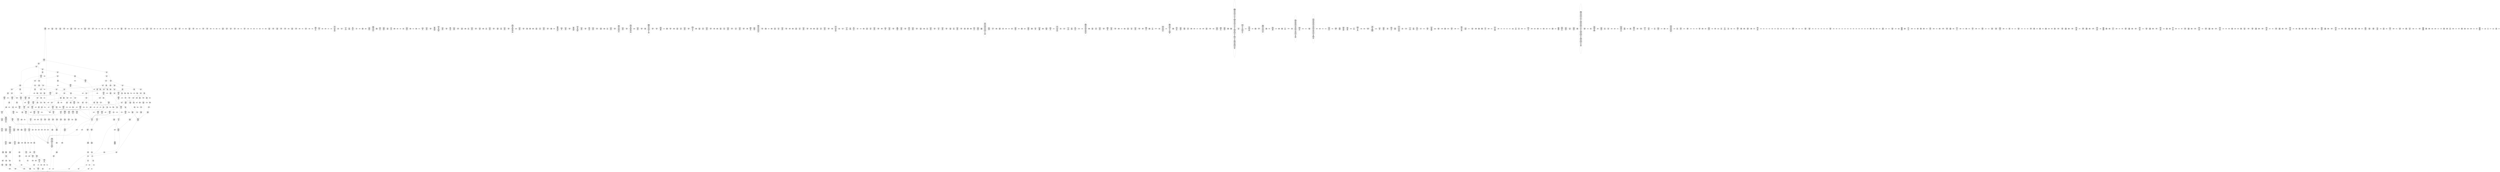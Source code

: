 /* Generated by GvGen v.1.0 (https://www.github.com/stricaud/gvgen) */

digraph G {
compound=true;
   node1 [label="[anywhere]"];
   node2 [label="# 0x0
PUSHX Data
PUSHX Data
MSTORE
PUSHX LogicData
CALLDATASIZE
LT
PUSHX Data
JUMPI
"];
   node3 [label="# 0xd
PUSHX Data
CALLDATALOAD
PUSHX BitData
SHR
PUSHX LogicData
GT
PUSHX Data
JUMPI
"];
   node4 [label="# 0x1e
PUSHX LogicData
GT
PUSHX Data
JUMPI
"];
   node5 [label="# 0x29
PUSHX LogicData
GT
PUSHX Data
JUMPI
"];
   node6 [label="# 0x34
PUSHX LogicData
EQ
PUSHX Data
JUMPI
"];
   node7 [label="# 0x3f
PUSHX LogicData
EQ
PUSHX Data
JUMPI
"];
   node8 [label="# 0x4a
PUSHX LogicData
EQ
PUSHX Data
JUMPI
"];
   node9 [label="# 0x55
PUSHX LogicData
EQ
PUSHX Data
JUMPI
"];
   node10 [label="# 0x60
PUSHX LogicData
EQ
PUSHX Data
JUMPI
"];
   node11 [label="# 0x6b
PUSHX LogicData
EQ
PUSHX Data
JUMPI
"];
   node12 [label="# 0x76
PUSHX Data
JUMP
"];
   node13 [label="# 0x7a
JUMPDEST
PUSHX LogicData
EQ
PUSHX Data
JUMPI
"];
   node14 [label="# 0x86
PUSHX LogicData
EQ
PUSHX Data
JUMPI
"];
   node15 [label="# 0x91
PUSHX LogicData
EQ
PUSHX Data
JUMPI
"];
   node16 [label="# 0x9c
PUSHX LogicData
EQ
PUSHX Data
JUMPI
"];
   node17 [label="# 0xa7
PUSHX LogicData
EQ
PUSHX Data
JUMPI
"];
   node18 [label="# 0xb2
PUSHX Data
JUMP
"];
   node19 [label="# 0xb6
JUMPDEST
PUSHX LogicData
GT
PUSHX Data
JUMPI
"];
   node20 [label="# 0xc2
PUSHX LogicData
EQ
PUSHX Data
JUMPI
"];
   node21 [label="# 0xcd
PUSHX LogicData
EQ
PUSHX Data
JUMPI
"];
   node22 [label="# 0xd8
PUSHX LogicData
EQ
PUSHX Data
JUMPI
"];
   node23 [label="# 0xe3
PUSHX LogicData
EQ
PUSHX Data
JUMPI
"];
   node24 [label="# 0xee
PUSHX LogicData
EQ
PUSHX Data
JUMPI
"];
   node25 [label="# 0xf9
PUSHX Data
JUMP
"];
   node26 [label="# 0xfd
JUMPDEST
PUSHX LogicData
EQ
PUSHX Data
JUMPI
"];
   node27 [label="# 0x109
PUSHX LogicData
EQ
PUSHX Data
JUMPI
"];
   node28 [label="# 0x114
PUSHX LogicData
EQ
PUSHX Data
JUMPI
"];
   node29 [label="# 0x11f
PUSHX LogicData
EQ
PUSHX Data
JUMPI
"];
   node30 [label="# 0x12a
PUSHX LogicData
EQ
PUSHX Data
JUMPI
"];
   node31 [label="# 0x135
PUSHX Data
JUMP
"];
   node32 [label="# 0x139
JUMPDEST
PUSHX LogicData
GT
PUSHX Data
JUMPI
"];
   node33 [label="# 0x145
PUSHX LogicData
GT
PUSHX Data
JUMPI
"];
   node34 [label="# 0x150
PUSHX LogicData
EQ
PUSHX Data
JUMPI
"];
   node35 [label="# 0x15b
PUSHX LogicData
EQ
PUSHX Data
JUMPI
"];
   node36 [label="# 0x166
PUSHX LogicData
EQ
PUSHX Data
JUMPI
"];
   node37 [label="# 0x171
PUSHX LogicData
EQ
PUSHX Data
JUMPI
"];
   node38 [label="# 0x17c
PUSHX LogicData
EQ
PUSHX Data
JUMPI
"];
   node39 [label="# 0x187
PUSHX Data
JUMP
"];
   node40 [label="# 0x18b
JUMPDEST
PUSHX LogicData
EQ
PUSHX Data
JUMPI
"];
   node41 [label="# 0x197
PUSHX LogicData
EQ
PUSHX Data
JUMPI
"];
   node42 [label="# 0x1a2
PUSHX LogicData
EQ
PUSHX Data
JUMPI
"];
   node43 [label="# 0x1ad
PUSHX LogicData
EQ
PUSHX Data
JUMPI
"];
   node44 [label="# 0x1b8
PUSHX LogicData
EQ
PUSHX Data
JUMPI
"];
   node45 [label="# 0x1c3
PUSHX Data
JUMP
"];
   node46 [label="# 0x1c7
JUMPDEST
PUSHX LogicData
GT
PUSHX Data
JUMPI
"];
   node47 [label="# 0x1d3
PUSHX LogicData
EQ
PUSHX Data
JUMPI
"];
   node48 [label="# 0x1de
PUSHX LogicData
EQ
PUSHX Data
JUMPI
"];
   node49 [label="# 0x1e9
PUSHX LogicData
EQ
PUSHX Data
JUMPI
"];
   node50 [label="# 0x1f4
PUSHX LogicData
EQ
PUSHX Data
JUMPI
"];
   node51 [label="# 0x1ff
PUSHX LogicData
EQ
PUSHX Data
JUMPI
"];
   node52 [label="# 0x20a
PUSHX Data
JUMP
"];
   node53 [label="# 0x20e
JUMPDEST
PUSHX LogicData
EQ
PUSHX Data
JUMPI
"];
   node54 [label="# 0x21a
PUSHX LogicData
EQ
PUSHX Data
JUMPI
"];
   node55 [label="# 0x225
PUSHX LogicData
EQ
PUSHX Data
JUMPI
"];
   node56 [label="# 0x230
PUSHX LogicData
EQ
PUSHX Data
JUMPI
"];
   node57 [label="# 0x23b
PUSHX LogicData
EQ
PUSHX Data
JUMPI
"];
   node58 [label="# 0x246
JUMPDEST
PUSHX Data
REVERT
"];
   node59 [label="# 0x24b
JUMPDEST
CALLVALUE
ISZERO
PUSHX Data
JUMPI
"];
   node60 [label="# 0x253
PUSHX Data
REVERT
"];
   node61 [label="# 0x257
JUMPDEST
PUSHX Data
PUSHX ArithData
CALLDATASIZE
SUB
ADD
PUSHX Data
PUSHX Data
JUMP
"];
   node62 [label="# 0x26d
JUMPDEST
PUSHX Data
JUMP
"];
   node63 [label="# 0x272
JUMPDEST
PUSHX MemData
MLOAD
PUSHX Data
PUSHX Data
JUMP
"];
   node64 [label="# 0x27f
JUMPDEST
PUSHX MemData
MLOAD
SUB
RETURN
"];
   node65 [label="# 0x288
JUMPDEST
CALLVALUE
ISZERO
PUSHX Data
JUMPI
"];
   node66 [label="# 0x290
PUSHX Data
REVERT
"];
   node67 [label="# 0x294
JUMPDEST
PUSHX Data
PUSHX Data
JUMP
"];
   node68 [label="# 0x29d
JUMPDEST
PUSHX MemData
MLOAD
PUSHX Data
PUSHX Data
JUMP
"];
   node69 [label="# 0x2aa
JUMPDEST
PUSHX MemData
MLOAD
SUB
RETURN
"];
   node70 [label="# 0x2b3
JUMPDEST
CALLVALUE
ISZERO
PUSHX Data
JUMPI
"];
   node71 [label="# 0x2bb
PUSHX Data
REVERT
"];
   node72 [label="# 0x2bf
JUMPDEST
PUSHX Data
PUSHX ArithData
CALLDATASIZE
SUB
ADD
PUSHX Data
PUSHX Data
JUMP
"];
   node73 [label="# 0x2d5
JUMPDEST
PUSHX Data
JUMP
"];
   node74 [label="# 0x2da
JUMPDEST
PUSHX MemData
MLOAD
PUSHX Data
PUSHX Data
JUMP
"];
   node75 [label="# 0x2e7
JUMPDEST
PUSHX MemData
MLOAD
SUB
RETURN
"];
   node76 [label="# 0x2f0
JUMPDEST
CALLVALUE
ISZERO
PUSHX Data
JUMPI
"];
   node77 [label="# 0x2f8
PUSHX Data
REVERT
"];
   node78 [label="# 0x2fc
JUMPDEST
PUSHX Data
PUSHX ArithData
CALLDATASIZE
SUB
ADD
PUSHX Data
PUSHX Data
JUMP
"];
   node79 [label="# 0x312
JUMPDEST
PUSHX Data
JUMP
"];
   node80 [label="# 0x317
JUMPDEST
STOP
"];
   node81 [label="# 0x319
JUMPDEST
CALLVALUE
ISZERO
PUSHX Data
JUMPI
"];
   node82 [label="# 0x321
PUSHX Data
REVERT
"];
   node83 [label="# 0x325
JUMPDEST
PUSHX Data
PUSHX Data
JUMP
"];
   node84 [label="# 0x32e
JUMPDEST
PUSHX MemData
MLOAD
PUSHX Data
PUSHX Data
JUMP
"];
   node85 [label="# 0x33b
JUMPDEST
PUSHX MemData
MLOAD
SUB
RETURN
"];
   node86 [label="# 0x344
JUMPDEST
CALLVALUE
ISZERO
PUSHX Data
JUMPI
"];
   node87 [label="# 0x34c
PUSHX Data
REVERT
"];
   node88 [label="# 0x350
JUMPDEST
PUSHX Data
PUSHX Data
JUMP
"];
   node89 [label="# 0x359
JUMPDEST
PUSHX MemData
MLOAD
PUSHX Data
PUSHX Data
JUMP
"];
   node90 [label="# 0x366
JUMPDEST
PUSHX MemData
MLOAD
SUB
RETURN
"];
   node91 [label="# 0x36f
JUMPDEST
CALLVALUE
ISZERO
PUSHX Data
JUMPI
"];
   node92 [label="# 0x377
PUSHX Data
REVERT
"];
   node93 [label="# 0x37b
JUMPDEST
PUSHX Data
PUSHX ArithData
CALLDATASIZE
SUB
ADD
PUSHX Data
PUSHX Data
JUMP
"];
   node94 [label="# 0x391
JUMPDEST
PUSHX Data
JUMP
"];
   node95 [label="# 0x396
JUMPDEST
STOP
"];
   node96 [label="# 0x398
JUMPDEST
PUSHX Data
PUSHX ArithData
CALLDATASIZE
SUB
ADD
PUSHX Data
PUSHX Data
JUMP
"];
   node97 [label="# 0x3ad
JUMPDEST
PUSHX Data
JUMP
"];
   node98 [label="# 0x3b2
JUMPDEST
STOP
"];
   node99 [label="# 0x3b4
JUMPDEST
CALLVALUE
ISZERO
PUSHX Data
JUMPI
"];
   node100 [label="# 0x3bc
PUSHX Data
REVERT
"];
   node101 [label="# 0x3c0
JUMPDEST
PUSHX Data
PUSHX Data
JUMP
"];
   node102 [label="# 0x3c9
JUMPDEST
PUSHX MemData
MLOAD
PUSHX Data
PUSHX Data
JUMP
"];
   node103 [label="# 0x3d6
JUMPDEST
PUSHX MemData
MLOAD
SUB
RETURN
"];
   node104 [label="# 0x3df
JUMPDEST
CALLVALUE
ISZERO
PUSHX Data
JUMPI
"];
   node105 [label="# 0x3e7
PUSHX Data
REVERT
"];
   node106 [label="# 0x3eb
JUMPDEST
PUSHX Data
PUSHX ArithData
CALLDATASIZE
SUB
ADD
PUSHX Data
PUSHX Data
JUMP
"];
   node107 [label="# 0x401
JUMPDEST
PUSHX Data
JUMP
"];
   node108 [label="# 0x406
JUMPDEST
STOP
"];
   node109 [label="# 0x408
JUMPDEST
CALLVALUE
ISZERO
PUSHX Data
JUMPI
"];
   node110 [label="# 0x410
PUSHX Data
REVERT
"];
   node111 [label="# 0x414
JUMPDEST
PUSHX Data
PUSHX ArithData
CALLDATASIZE
SUB
ADD
PUSHX Data
PUSHX Data
JUMP
"];
   node112 [label="# 0x42a
JUMPDEST
PUSHX Data
JUMP
"];
   node113 [label="# 0x42f
JUMPDEST
PUSHX MemData
MLOAD
PUSHX Data
PUSHX Data
JUMP
"];
   node114 [label="# 0x43c
JUMPDEST
PUSHX MemData
MLOAD
SUB
RETURN
"];
   node115 [label="# 0x445
JUMPDEST
CALLVALUE
ISZERO
PUSHX Data
JUMPI
"];
   node116 [label="# 0x44d
PUSHX Data
REVERT
"];
   node117 [label="# 0x451
JUMPDEST
PUSHX Data
PUSHX ArithData
CALLDATASIZE
SUB
ADD
PUSHX Data
PUSHX Data
JUMP
"];
   node118 [label="# 0x467
JUMPDEST
PUSHX Data
JUMP
"];
   node119 [label="# 0x46c
JUMPDEST
STOP
"];
   node120 [label="# 0x46e
JUMPDEST
CALLVALUE
ISZERO
PUSHX Data
JUMPI
"];
   node121 [label="# 0x476
PUSHX Data
REVERT
"];
   node122 [label="# 0x47a
JUMPDEST
PUSHX Data
PUSHX Data
JUMP
"];
   node123 [label="# 0x483
JUMPDEST
STOP
"];
   node124 [label="# 0x485
JUMPDEST
CALLVALUE
ISZERO
PUSHX Data
JUMPI
"];
   node125 [label="# 0x48d
PUSHX Data
REVERT
"];
   node126 [label="# 0x491
JUMPDEST
PUSHX Data
PUSHX ArithData
CALLDATASIZE
SUB
ADD
PUSHX Data
PUSHX Data
JUMP
"];
   node127 [label="# 0x4a7
JUMPDEST
PUSHX Data
JUMP
"];
   node128 [label="# 0x4ac
JUMPDEST
STOP
"];
   node129 [label="# 0x4ae
JUMPDEST
CALLVALUE
ISZERO
PUSHX Data
JUMPI
"];
   node130 [label="# 0x4b6
PUSHX Data
REVERT
"];
   node131 [label="# 0x4ba
JUMPDEST
PUSHX Data
PUSHX ArithData
CALLDATASIZE
SUB
ADD
PUSHX Data
PUSHX Data
JUMP
"];
   node132 [label="# 0x4d0
JUMPDEST
PUSHX Data
JUMP
"];
   node133 [label="# 0x4d5
JUMPDEST
PUSHX MemData
MLOAD
PUSHX Data
PUSHX Data
JUMP
"];
   node134 [label="# 0x4e2
JUMPDEST
PUSHX MemData
MLOAD
SUB
RETURN
"];
   node135 [label="# 0x4eb
JUMPDEST
CALLVALUE
ISZERO
PUSHX Data
JUMPI
"];
   node136 [label="# 0x4f3
PUSHX Data
REVERT
"];
   node137 [label="# 0x4f7
JUMPDEST
PUSHX Data
PUSHX ArithData
CALLDATASIZE
SUB
ADD
PUSHX Data
PUSHX Data
JUMP
"];
   node138 [label="# 0x50d
JUMPDEST
PUSHX Data
JUMP
"];
   node139 [label="# 0x512
JUMPDEST
STOP
"];
   node140 [label="# 0x514
JUMPDEST
CALLVALUE
ISZERO
PUSHX Data
JUMPI
"];
   node141 [label="# 0x51c
PUSHX Data
REVERT
"];
   node142 [label="# 0x520
JUMPDEST
PUSHX Data
PUSHX ArithData
CALLDATASIZE
SUB
ADD
PUSHX Data
PUSHX Data
JUMP
"];
   node143 [label="# 0x536
JUMPDEST
PUSHX Data
JUMP
"];
   node144 [label="# 0x53b
JUMPDEST
STOP
"];
   node145 [label="# 0x53d
JUMPDEST
CALLVALUE
ISZERO
PUSHX Data
JUMPI
"];
   node146 [label="# 0x545
PUSHX Data
REVERT
"];
   node147 [label="# 0x549
JUMPDEST
PUSHX Data
PUSHX ArithData
CALLDATASIZE
SUB
ADD
PUSHX Data
PUSHX Data
JUMP
"];
   node148 [label="# 0x55f
JUMPDEST
PUSHX Data
JUMP
"];
   node149 [label="# 0x564
JUMPDEST
STOP
"];
   node150 [label="# 0x566
JUMPDEST
CALLVALUE
ISZERO
PUSHX Data
JUMPI
"];
   node151 [label="# 0x56e
PUSHX Data
REVERT
"];
   node152 [label="# 0x572
JUMPDEST
PUSHX Data
PUSHX ArithData
CALLDATASIZE
SUB
ADD
PUSHX Data
PUSHX Data
JUMP
"];
   node153 [label="# 0x588
JUMPDEST
PUSHX Data
JUMP
"];
   node154 [label="# 0x58d
JUMPDEST
PUSHX MemData
MLOAD
PUSHX Data
PUSHX Data
JUMP
"];
   node155 [label="# 0x59a
JUMPDEST
PUSHX MemData
MLOAD
SUB
RETURN
"];
   node156 [label="# 0x5a3
JUMPDEST
CALLVALUE
ISZERO
PUSHX Data
JUMPI
"];
   node157 [label="# 0x5ab
PUSHX Data
REVERT
"];
   node158 [label="# 0x5af
JUMPDEST
PUSHX Data
PUSHX Data
JUMP
"];
   node159 [label="# 0x5b8
JUMPDEST
STOP
"];
   node160 [label="# 0x5ba
JUMPDEST
CALLVALUE
ISZERO
PUSHX Data
JUMPI
"];
   node161 [label="# 0x5c2
PUSHX Data
REVERT
"];
   node162 [label="# 0x5c6
JUMPDEST
PUSHX Data
PUSHX ArithData
CALLDATASIZE
SUB
ADD
PUSHX Data
PUSHX Data
JUMP
"];
   node163 [label="# 0x5dc
JUMPDEST
PUSHX Data
JUMP
"];
   node164 [label="# 0x5e1
JUMPDEST
PUSHX MemData
MLOAD
PUSHX Data
PUSHX Data
JUMP
"];
   node165 [label="# 0x5ee
JUMPDEST
PUSHX MemData
MLOAD
SUB
RETURN
"];
   node166 [label="# 0x5f7
JUMPDEST
CALLVALUE
ISZERO
PUSHX Data
JUMPI
"];
   node167 [label="# 0x5ff
PUSHX Data
REVERT
"];
   node168 [label="# 0x603
JUMPDEST
PUSHX Data
PUSHX ArithData
CALLDATASIZE
SUB
ADD
PUSHX Data
PUSHX Data
JUMP
"];
   node169 [label="# 0x619
JUMPDEST
PUSHX Data
JUMP
"];
   node170 [label="# 0x61e
JUMPDEST
STOP
"];
   node171 [label="# 0x620
JUMPDEST
CALLVALUE
ISZERO
PUSHX Data
JUMPI
"];
   node172 [label="# 0x628
PUSHX Data
REVERT
"];
   node173 [label="# 0x62c
JUMPDEST
PUSHX Data
PUSHX Data
JUMP
"];
   node174 [label="# 0x635
JUMPDEST
PUSHX MemData
MLOAD
PUSHX Data
PUSHX Data
JUMP
"];
   node175 [label="# 0x642
JUMPDEST
PUSHX MemData
MLOAD
SUB
RETURN
"];
   node176 [label="# 0x64b
JUMPDEST
CALLVALUE
ISZERO
PUSHX Data
JUMPI
"];
   node177 [label="# 0x653
PUSHX Data
REVERT
"];
   node178 [label="# 0x657
JUMPDEST
PUSHX Data
PUSHX Data
JUMP
"];
   node179 [label="# 0x660
JUMPDEST
PUSHX MemData
MLOAD
PUSHX Data
PUSHX Data
JUMP
"];
   node180 [label="# 0x66d
JUMPDEST
PUSHX MemData
MLOAD
SUB
RETURN
"];
   node181 [label="# 0x676
JUMPDEST
CALLVALUE
ISZERO
PUSHX Data
JUMPI
"];
   node182 [label="# 0x67e
PUSHX Data
REVERT
"];
   node183 [label="# 0x682
JUMPDEST
PUSHX Data
PUSHX ArithData
CALLDATASIZE
SUB
ADD
PUSHX Data
PUSHX Data
JUMP
"];
   node184 [label="# 0x698
JUMPDEST
PUSHX Data
JUMP
"];
   node185 [label="# 0x69d
JUMPDEST
STOP
"];
   node186 [label="# 0x69f
JUMPDEST
CALLVALUE
ISZERO
PUSHX Data
JUMPI
"];
   node187 [label="# 0x6a7
PUSHX Data
REVERT
"];
   node188 [label="# 0x6ab
JUMPDEST
PUSHX Data
PUSHX ArithData
CALLDATASIZE
SUB
ADD
PUSHX Data
PUSHX Data
JUMP
"];
   node189 [label="# 0x6c1
JUMPDEST
PUSHX Data
JUMP
"];
   node190 [label="# 0x6c6
JUMPDEST
STOP
"];
   node191 [label="# 0x6c8
JUMPDEST
CALLVALUE
ISZERO
PUSHX Data
JUMPI
"];
   node192 [label="# 0x6d0
PUSHX Data
REVERT
"];
   node193 [label="# 0x6d4
JUMPDEST
PUSHX Data
PUSHX Data
JUMP
"];
   node194 [label="# 0x6dd
JUMPDEST
PUSHX MemData
MLOAD
PUSHX Data
PUSHX Data
JUMP
"];
   node195 [label="# 0x6ea
JUMPDEST
PUSHX MemData
MLOAD
SUB
RETURN
"];
   node196 [label="# 0x6f3
JUMPDEST
CALLVALUE
ISZERO
PUSHX Data
JUMPI
"];
   node197 [label="# 0x6fb
PUSHX Data
REVERT
"];
   node198 [label="# 0x6ff
JUMPDEST
PUSHX Data
PUSHX Data
JUMP
"];
   node199 [label="# 0x708
JUMPDEST
PUSHX MemData
MLOAD
PUSHX Data
PUSHX Data
JUMP
"];
   node200 [label="# 0x715
JUMPDEST
PUSHX MemData
MLOAD
SUB
RETURN
"];
   node201 [label="# 0x71e
JUMPDEST
CALLVALUE
ISZERO
PUSHX Data
JUMPI
"];
   node202 [label="# 0x726
PUSHX Data
REVERT
"];
   node203 [label="# 0x72a
JUMPDEST
PUSHX Data
PUSHX Data
JUMP
"];
   node204 [label="# 0x733
JUMPDEST
PUSHX MemData
MLOAD
PUSHX Data
PUSHX Data
JUMP
"];
   node205 [label="# 0x740
JUMPDEST
PUSHX MemData
MLOAD
SUB
RETURN
"];
   node206 [label="# 0x749
JUMPDEST
CALLVALUE
ISZERO
PUSHX Data
JUMPI
"];
   node207 [label="# 0x751
PUSHX Data
REVERT
"];
   node208 [label="# 0x755
JUMPDEST
PUSHX Data
PUSHX ArithData
CALLDATASIZE
SUB
ADD
PUSHX Data
PUSHX Data
JUMP
"];
   node209 [label="# 0x76b
JUMPDEST
PUSHX Data
JUMP
"];
   node210 [label="# 0x770
JUMPDEST
STOP
"];
   node211 [label="# 0x772
JUMPDEST
CALLVALUE
ISZERO
PUSHX Data
JUMPI
"];
   node212 [label="# 0x77a
PUSHX Data
REVERT
"];
   node213 [label="# 0x77e
JUMPDEST
PUSHX Data
PUSHX Data
JUMP
"];
   node214 [label="# 0x787
JUMPDEST
PUSHX MemData
MLOAD
PUSHX Data
PUSHX Data
JUMP
"];
   node215 [label="# 0x794
JUMPDEST
PUSHX MemData
MLOAD
SUB
RETURN
"];
   node216 [label="# 0x79d
JUMPDEST
PUSHX Data
PUSHX ArithData
CALLDATASIZE
SUB
ADD
PUSHX Data
PUSHX Data
JUMP
"];
   node217 [label="# 0x7b2
JUMPDEST
PUSHX Data
JUMP
"];
   node218 [label="# 0x7b7
JUMPDEST
STOP
"];
   node219 [label="# 0x7b9
JUMPDEST
CALLVALUE
ISZERO
PUSHX Data
JUMPI
"];
   node220 [label="# 0x7c1
PUSHX Data
REVERT
"];
   node221 [label="# 0x7c5
JUMPDEST
PUSHX Data
PUSHX ArithData
CALLDATASIZE
SUB
ADD
PUSHX Data
PUSHX Data
JUMP
"];
   node222 [label="# 0x7db
JUMPDEST
PUSHX Data
JUMP
"];
   node223 [label="# 0x7e0
JUMPDEST
STOP
"];
   node224 [label="# 0x7e2
JUMPDEST
CALLVALUE
ISZERO
PUSHX Data
JUMPI
"];
   node225 [label="# 0x7ea
PUSHX Data
REVERT
"];
   node226 [label="# 0x7ee
JUMPDEST
PUSHX Data
PUSHX ArithData
CALLDATASIZE
SUB
ADD
PUSHX Data
PUSHX Data
JUMP
"];
   node227 [label="# 0x804
JUMPDEST
PUSHX Data
JUMP
"];
   node228 [label="# 0x809
JUMPDEST
STOP
"];
   node229 [label="# 0x80b
JUMPDEST
CALLVALUE
ISZERO
PUSHX Data
JUMPI
"];
   node230 [label="# 0x813
PUSHX Data
REVERT
"];
   node231 [label="# 0x817
JUMPDEST
PUSHX Data
PUSHX ArithData
CALLDATASIZE
SUB
ADD
PUSHX Data
PUSHX Data
JUMP
"];
   node232 [label="# 0x82d
JUMPDEST
PUSHX Data
JUMP
"];
   node233 [label="# 0x832
JUMPDEST
PUSHX MemData
MLOAD
PUSHX Data
PUSHX Data
JUMP
"];
   node234 [label="# 0x83f
JUMPDEST
PUSHX MemData
MLOAD
SUB
RETURN
"];
   node235 [label="# 0x848
JUMPDEST
CALLVALUE
ISZERO
PUSHX Data
JUMPI
"];
   node236 [label="# 0x850
PUSHX Data
REVERT
"];
   node237 [label="# 0x854
JUMPDEST
PUSHX Data
PUSHX Data
JUMP
"];
   node238 [label="# 0x85d
JUMPDEST
PUSHX MemData
MLOAD
PUSHX Data
PUSHX Data
JUMP
"];
   node239 [label="# 0x86a
JUMPDEST
PUSHX MemData
MLOAD
SUB
RETURN
"];
   node240 [label="# 0x873
JUMPDEST
CALLVALUE
ISZERO
PUSHX Data
JUMPI
"];
   node241 [label="# 0x87b
PUSHX Data
REVERT
"];
   node242 [label="# 0x87f
JUMPDEST
PUSHX Data
PUSHX Data
JUMP
"];
   node243 [label="# 0x888
JUMPDEST
PUSHX MemData
MLOAD
PUSHX Data
PUSHX Data
JUMP
"];
   node244 [label="# 0x895
JUMPDEST
PUSHX MemData
MLOAD
SUB
RETURN
"];
   node245 [label="# 0x89e
JUMPDEST
CALLVALUE
ISZERO
PUSHX Data
JUMPI
"];
   node246 [label="# 0x8a6
PUSHX Data
REVERT
"];
   node247 [label="# 0x8aa
JUMPDEST
PUSHX Data
PUSHX ArithData
CALLDATASIZE
SUB
ADD
PUSHX Data
PUSHX Data
JUMP
"];
   node248 [label="# 0x8c0
JUMPDEST
PUSHX Data
JUMP
"];
   node249 [label="# 0x8c5
JUMPDEST
PUSHX MemData
MLOAD
PUSHX Data
PUSHX Data
JUMP
"];
   node250 [label="# 0x8d2
JUMPDEST
PUSHX MemData
MLOAD
SUB
RETURN
"];
   node251 [label="# 0x8db
JUMPDEST
CALLVALUE
ISZERO
PUSHX Data
JUMPI
"];
   node252 [label="# 0x8e3
PUSHX Data
REVERT
"];
   node253 [label="# 0x8e7
JUMPDEST
PUSHX Data
PUSHX ArithData
CALLDATASIZE
SUB
ADD
PUSHX Data
PUSHX Data
JUMP
"];
   node254 [label="# 0x8fd
JUMPDEST
PUSHX Data
JUMP
"];
   node255 [label="# 0x902
JUMPDEST
STOP
"];
   node256 [label="# 0x904
JUMPDEST
CALLVALUE
ISZERO
PUSHX Data
JUMPI
"];
   node257 [label="# 0x90c
PUSHX Data
REVERT
"];
   node258 [label="# 0x910
JUMPDEST
PUSHX Data
PUSHX Data
JUMP
"];
   node259 [label="# 0x919
JUMPDEST
PUSHX MemData
MLOAD
PUSHX Data
PUSHX Data
JUMP
"];
   node260 [label="# 0x926
JUMPDEST
PUSHX MemData
MLOAD
SUB
RETURN
"];
   node261 [label="# 0x92f
JUMPDEST
CALLVALUE
ISZERO
PUSHX Data
JUMPI
"];
   node262 [label="# 0x937
PUSHX Data
REVERT
"];
   node263 [label="# 0x93b
JUMPDEST
PUSHX Data
PUSHX ArithData
CALLDATASIZE
SUB
ADD
PUSHX Data
PUSHX Data
JUMP
"];
   node264 [label="# 0x951
JUMPDEST
PUSHX Data
JUMP
"];
   node265 [label="# 0x956
JUMPDEST
STOP
"];
   node266 [label="# 0x958
JUMPDEST
PUSHX Data
PUSHX BitData
PUSHX BitData
NOT
AND
PUSHX BitData
NOT
AND
EQ
PUSHX Data
JUMPI
"];
   node267 [label="# 0x9c1
PUSHX BitData
PUSHX BitData
NOT
AND
PUSHX BitData
NOT
AND
EQ
"];
   node268 [label="# 0xa23
JUMPDEST
PUSHX Data
JUMPI
"];
   node269 [label="# 0xa29
PUSHX Data
PUSHX Data
JUMP
"];
   node270 [label="# 0xa32
JUMPDEST
"];
   node271 [label="# 0xa33
JUMPDEST
JUMP
"];
   node272 [label="# 0xa3a
JUMPDEST
PUSHX Data
PUSHX StorData
SLOAD
PUSHX Data
PUSHX Data
JUMP
"];
   node273 [label="# 0xa49
JUMPDEST
PUSHX ArithData
ADD
PUSHX ArithData
DIV
MUL
PUSHX ArithData
ADD
PUSHX MemData
MLOAD
ADD
PUSHX Data
MSTORE
MSTORE
PUSHX ArithData
ADD
SLOAD
PUSHX Data
PUSHX Data
JUMP
"];
   node274 [label="# 0xa75
JUMPDEST
ISZERO
PUSHX Data
JUMPI
"];
   node275 [label="# 0xa7c
PUSHX LogicData
LT
PUSHX Data
JUMPI
"];
   node276 [label="# 0xa84
PUSHX ArithData
SLOAD
DIV
MUL
MSTORE
PUSHX ArithData
ADD
PUSHX Data
JUMP
"];
   node277 [label="# 0xa97
JUMPDEST
ADD
PUSHX Data
MSTORE
PUSHX Data
PUSHX Data
SHA3
"];
   node278 [label="# 0xaa5
JUMPDEST
SLOAD
MSTORE
PUSHX ArithData
ADD
PUSHX ArithData
ADD
GT
PUSHX Data
JUMPI
"];
   node279 [label="# 0xab9
SUB
PUSHX BitData
AND
ADD
"];
   node280 [label="# 0xac2
JUMPDEST
JUMP
"];
   node281 [label="# 0xacc
JUMPDEST
PUSHX Data
PUSHX Data
PUSHX Data
JUMP
"];
   node282 [label="# 0xad7
JUMPDEST
PUSHX Data
JUMPI
"];
   node283 [label="# 0xadc
PUSHX MemData
MLOAD
PUSHX Data
MSTORE
PUSHX ArithData
ADD
PUSHX MemData
MLOAD
SUB
REVERT
"];
   node284 [label="# 0xb0d
JUMPDEST
PUSHX Data
PUSHX ArithData
MSTORE
PUSHX ArithData
ADD
MSTORE
PUSHX ArithData
ADD
PUSHX Data
SHA3
PUSHX ArithData
SLOAD
PUSHX ArithData
EXP
DIV
PUSHX BitData
AND
JUMP
"];
   node285 [label="# 0xb48
JUMPDEST
PUSHX Data
PUSHX Data
PUSHX Data
JUMP
"];
   node286 [label="# 0xb53
JUMPDEST
PUSHX BitData
AND
PUSHX BitData
AND
EQ
ISZERO
PUSHX Data
JUMPI
"];
   node287 [label="# 0xb8a
PUSHX MemData
MLOAD
PUSHX Data
MSTORE
PUSHX ArithData
ADD
PUSHX MemData
MLOAD
SUB
REVERT
"];
   node288 [label="# 0xbbb
JUMPDEST
PUSHX BitData
AND
PUSHX Data
PUSHX Data
JUMP
"];
   node289 [label="# 0xbda
JUMPDEST
PUSHX BitData
AND
EQ
ISZERO
ISZERO
PUSHX Data
JUMPI
"];
   node290 [label="# 0xbf9
PUSHX Data
PUSHX Data
PUSHX Data
JUMP
"];
   node291 [label="# 0xc05
JUMPDEST
PUSHX Data
JUMP
"];
   node292 [label="# 0xc0a
JUMPDEST
ISZERO
"];
   node293 [label="# 0xc0c
JUMPDEST
ISZERO
PUSHX Data
JUMPI
"];
   node294 [label="# 0xc12
PUSHX MemData
MLOAD
PUSHX Data
MSTORE
PUSHX ArithData
ADD
PUSHX MemData
MLOAD
SUB
REVERT
"];
   node295 [label="# 0xc43
JUMPDEST
PUSHX Data
PUSHX Data
JUMP
"];
   node296 [label="# 0xc4e
JUMPDEST
JUMP
"];
   node297 [label="# 0xc53
JUMPDEST
PUSHX Data
PUSHX Data
PUSHX Data
JUMP
"];
   node298 [label="# 0xc5d
JUMPDEST
PUSHX StorData
SLOAD
PUSHX StorData
SLOAD
SUB
SUB
JUMP
"];
   node299 [label="# 0xc6a
JUMPDEST
PUSHX StorData
SLOAD
JUMP
"];
   node300 [label="# 0xc70
JUMPDEST
PUSHX Data
PUSHX Data
JUMP
"];
   node301 [label="# 0xc7b
JUMPDEST
JUMP
"];
   node302 [label="# 0xc80
JUMPDEST
PUSHX LogicData
PUSHX StorData
SLOAD
EQ
ISZERO
PUSHX Data
JUMPI
"];
   node303 [label="# 0xc8c
PUSHX MemData
MLOAD
PUSHX Data
MSTORE
PUSHX ArithData
ADD
PUSHX Data
PUSHX Data
JUMP
"];
   node304 [label="# 0xcbd
JUMPDEST
PUSHX MemData
MLOAD
SUB
REVERT
"];
   node305 [label="# 0xcc6
JUMPDEST
PUSHX Data
PUSHX Data
SSTORE
PUSHX Data
CALLER
PUSHX MemData
MLOAD
PUSHX ArithData
ADD
PUSHX Data
PUSHX Data
JUMP
"];
   node306 [label="# 0xce1
JUMPDEST
PUSHX MemData
MLOAD
PUSHX ArithData
SUB
SUB
MSTORE
PUSHX Data
MSTORE
MLOAD
PUSHX ArithData
ADD
SHA3
PUSHX LogicData
PUSHX StorData
SLOAD
EQ
PUSHX Data
JUMPI
"];
   node307 [label="# 0xd04
PUSHX MemData
MLOAD
PUSHX Data
MSTORE
PUSHX ArithData
ADD
PUSHX Data
PUSHX Data
JUMP
"];
   node308 [label="# 0xd35
JUMPDEST
PUSHX MemData
MLOAD
SUB
REVERT
"];
   node309 [label="# 0xd3e
JUMPDEST
CALLER
PUSHX BitData
AND
ORIGIN
PUSHX BitData
AND
EQ
PUSHX Data
JUMPI
"];
   node310 [label="# 0xd72
PUSHX MemData
MLOAD
PUSHX Data
MSTORE
PUSHX ArithData
ADD
PUSHX Data
PUSHX Data
JUMP
"];
   node311 [label="# 0xda3
JUMPDEST
PUSHX MemData
MLOAD
SUB
REVERT
"];
   node312 [label="# 0xdac
JUMPDEST
PUSHX StorData
SLOAD
PUSHX Data
PUSHX Data
JUMP
"];
   node313 [label="# 0xdb8
JUMPDEST
PUSHX Data
PUSHX Data
JUMP
"];
   node314 [label="# 0xdc2
JUMPDEST
GT
ISZERO
PUSHX Data
JUMPI
"];
   node315 [label="# 0xdc9
PUSHX MemData
MLOAD
PUSHX Data
MSTORE
PUSHX ArithData
ADD
PUSHX Data
PUSHX Data
JUMP
"];
   node316 [label="# 0xdfa
JUMPDEST
PUSHX MemData
MLOAD
SUB
REVERT
"];
   node317 [label="# 0xe03
JUMPDEST
PUSHX StorData
SLOAD
PUSHX Data
CALLER
PUSHX Data
JUMP
"];
   node318 [label="# 0xe0f
JUMPDEST
PUSHX Data
PUSHX Data
JUMP
"];
   node319 [label="# 0xe1a
JUMPDEST
GT
ISZERO
PUSHX Data
JUMPI
"];
   node320 [label="# 0xe21
PUSHX MemData
MLOAD
PUSHX Data
MSTORE
PUSHX ArithData
ADD
PUSHX Data
PUSHX Data
JUMP
"];
   node321 [label="# 0xe52
JUMPDEST
PUSHX MemData
MLOAD
SUB
REVERT
"];
   node322 [label="# 0xe5b
JUMPDEST
PUSHX StorData
SLOAD
PUSHX Data
PUSHX Data
JUMP
"];
   node323 [label="# 0xe69
JUMPDEST
CALLVALUE
LT
ISZERO
PUSHX Data
JUMPI
"];
   node324 [label="# 0xe71
PUSHX MemData
MLOAD
PUSHX Data
MSTORE
PUSHX ArithData
ADD
PUSHX Data
PUSHX Data
JUMP
"];
   node325 [label="# 0xea2
JUMPDEST
PUSHX MemData
MLOAD
SUB
REVERT
"];
   node326 [label="# 0xeab
JUMPDEST
PUSHX Data
PUSHX ArithData
MUL
PUSHX ArithData
ADD
PUSHX MemData
MLOAD
ADD
PUSHX Data
MSTORE
MSTORE
PUSHX ArithData
ADD
PUSHX ArithData
MUL
CALLDATACOPY
PUSHX Data
ADD
MSTORE
PUSHX BitData
NOT
PUSHX ArithData
ADD
AND
ADD
PUSHX StorData
SLOAD
PUSHX Data
JUMP
"];
   node327 [label="# 0xef9
JUMPDEST
PUSHX Data
JUMPI
"];
   node328 [label="# 0xefe
PUSHX MemData
MLOAD
PUSHX Data
MSTORE
PUSHX ArithData
ADD
PUSHX Data
PUSHX Data
JUMP
"];
   node329 [label="# 0xf2f
JUMPDEST
PUSHX MemData
MLOAD
SUB
REVERT
"];
   node330 [label="# 0xf38
JUMPDEST
PUSHX Data
CALLER
PUSHX Data
JUMP
"];
   node331 [label="# 0xf42
JUMPDEST
PUSHX Data
PUSHX Data
SSTORE
JUMP
"];
   node332 [label="# 0xf50
JUMPDEST
PUSHX StorData
SLOAD
JUMP
"];
   node333 [label="# 0xf56
JUMPDEST
PUSHX Data
PUSHX Data
JUMP
"];
   node334 [label="# 0xf5e
JUMPDEST
PUSHX BitData
AND
PUSHX Data
PUSHX Data
JUMP
"];
   node335 [label="# 0xf7c
JUMPDEST
PUSHX BitData
AND
EQ
PUSHX Data
JUMPI
"];
   node336 [label="# 0xf98
PUSHX MemData
MLOAD
PUSHX Data
MSTORE
PUSHX ArithData
ADD
PUSHX Data
PUSHX Data
JUMP
"];
   node337 [label="# 0xfc9
JUMPDEST
PUSHX MemData
MLOAD
SUB
REVERT
"];
   node338 [label="# 0xfd2
JUMPDEST
PUSHX Data
PUSHX Data
PUSHX Data
JUMP
"];
   node339 [label="# 0xfe3
JUMPDEST
JUMP
"];
   node340 [label="# 0xfe8
JUMPDEST
PUSHX Data
PUSHX Data
MSTORE
PUSHX Data
MSTORE
PUSHX Data
PUSHX Data
SHA3
PUSHX ArithData
SLOAD
PUSHX ArithData
EXP
DIV
PUSHX BitData
AND
JUMP
"];
   node341 [label="# 0x1008
JUMPDEST
PUSHX LogicData
PUSHX StorData
SLOAD
EQ
ISZERO
PUSHX Data
JUMPI
"];
   node342 [label="# 0x1014
PUSHX MemData
MLOAD
PUSHX Data
MSTORE
PUSHX ArithData
ADD
PUSHX Data
PUSHX Data
JUMP
"];
   node343 [label="# 0x1045
JUMPDEST
PUSHX MemData
MLOAD
SUB
REVERT
"];
   node344 [label="# 0x104e
JUMPDEST
PUSHX Data
PUSHX Data
SSTORE
PUSHX Data
CALLER
PUSHX MemData
MLOAD
PUSHX ArithData
ADD
PUSHX Data
PUSHX Data
JUMP
"];
   node345 [label="# 0x106b
JUMPDEST
PUSHX MemData
MLOAD
PUSHX ArithData
SUB
SUB
MSTORE
PUSHX Data
MSTORE
MLOAD
PUSHX ArithData
ADD
SHA3
PUSHX LogicData
PUSHX StorData
SLOAD
EQ
PUSHX Data
JUMPI
"];
   node346 [label="# 0x108e
PUSHX MemData
MLOAD
PUSHX Data
MSTORE
PUSHX ArithData
ADD
PUSHX Data
PUSHX Data
JUMP
"];
   node347 [label="# 0x10bf
JUMPDEST
PUSHX MemData
MLOAD
SUB
REVERT
"];
   node348 [label="# 0x10c8
JUMPDEST
CALLER
PUSHX BitData
AND
ORIGIN
PUSHX BitData
AND
EQ
PUSHX Data
JUMPI
"];
   node349 [label="# 0x10fc
PUSHX MemData
MLOAD
PUSHX Data
MSTORE
PUSHX ArithData
ADD
PUSHX Data
PUSHX Data
JUMP
"];
   node350 [label="# 0x112d
JUMPDEST
PUSHX MemData
MLOAD
SUB
REVERT
"];
   node351 [label="# 0x1136
JUMPDEST
PUSHX StorData
SLOAD
PUSHX Data
PUSHX Data
JUMP
"];
   node352 [label="# 0x1142
JUMPDEST
PUSHX Data
PUSHX Data
JUMP
"];
   node353 [label="# 0x114c
JUMPDEST
GT
ISZERO
PUSHX Data
JUMPI
"];
   node354 [label="# 0x1153
PUSHX MemData
MLOAD
PUSHX Data
MSTORE
PUSHX ArithData
ADD
PUSHX Data
PUSHX Data
JUMP
"];
   node355 [label="# 0x1184
JUMPDEST
PUSHX MemData
MLOAD
SUB
REVERT
"];
   node356 [label="# 0x118d
JUMPDEST
PUSHX Data
PUSHX ArithData
CALLER
PUSHX BitData
AND
PUSHX BitData
AND
MSTORE
PUSHX ArithData
ADD
MSTORE
PUSHX ArithData
ADD
PUSHX Data
SHA3
PUSHX ArithData
SLOAD
PUSHX ArithData
EXP
DIV
PUSHX BitData
AND
ISZERO
PUSHX Data
JUMPI
"];
   node357 [label="# 0x11e0
PUSHX MemData
MLOAD
PUSHX Data
MSTORE
PUSHX ArithData
ADD
PUSHX Data
PUSHX Data
JUMP
"];
   node358 [label="# 0x1211
JUMPDEST
PUSHX MemData
MLOAD
SUB
REVERT
"];
   node359 [label="# 0x121a
JUMPDEST
PUSHX Data
PUSHX ArithData
MUL
PUSHX ArithData
ADD
PUSHX MemData
MLOAD
ADD
PUSHX Data
MSTORE
MSTORE
PUSHX ArithData
ADD
PUSHX ArithData
MUL
CALLDATACOPY
PUSHX Data
ADD
MSTORE
PUSHX BitData
NOT
PUSHX ArithData
ADD
AND
ADD
PUSHX StorData
SLOAD
PUSHX Data
JUMP
"];
   node360 [label="# 0x1268
JUMPDEST
PUSHX Data
JUMPI
"];
   node361 [label="# 0x126d
PUSHX MemData
MLOAD
PUSHX Data
MSTORE
PUSHX ArithData
ADD
PUSHX Data
PUSHX Data
JUMP
"];
   node362 [label="# 0x129e
JUMPDEST
PUSHX MemData
MLOAD
SUB
REVERT
"];
   node363 [label="# 0x12a7
JUMPDEST
PUSHX Data
CALLER
PUSHX Data
JUMP
"];
   node364 [label="# 0x12b1
JUMPDEST
PUSHX LogicData
PUSHX Data
PUSHX ArithData
CALLER
PUSHX BitData
AND
PUSHX BitData
AND
MSTORE
PUSHX ArithData
ADD
MSTORE
PUSHX ArithData
ADD
PUSHX Data
SHA3
PUSHX ArithData
PUSHX ArithData
EXP
SLOAD
PUSHX ArithData
MUL
NOT
AND
ISZERO
ISZERO
MUL
OR
SSTORE
PUSHX Data
PUSHX Data
SSTORE
JUMP
"];
   node365 [label="# 0x1317
JUMPDEST
PUSHX LogicData
PUSHX StorData
SLOAD
EQ
ISZERO
PUSHX Data
JUMPI
"];
   node366 [label="# 0x1323
PUSHX MemData
MLOAD
PUSHX Data
MSTORE
PUSHX ArithData
ADD
PUSHX Data
PUSHX Data
JUMP
"];
   node367 [label="# 0x1354
JUMPDEST
PUSHX MemData
MLOAD
SUB
REVERT
"];
   node368 [label="# 0x135d
JUMPDEST
PUSHX Data
PUSHX Data
SSTORE
PUSHX BitData
PUSHX BitData
AND
PUSHX StorData
PUSHX ArithData
SLOAD
PUSHX ArithData
EXP
DIV
PUSHX BitData
AND
PUSHX BitData
AND
EQ
ISZERO
PUSHX Data
JUMPI
"];
   node369 [label="# 0x13bd
PUSHX MemData
MLOAD
PUSHX Data
MSTORE
PUSHX ArithData
ADD
PUSHX Data
PUSHX Data
JUMP
"];
   node370 [label="# 0x13ee
JUMPDEST
PUSHX MemData
MLOAD
SUB
REVERT
"];
   node371 [label="# 0x13f7
JUMPDEST
PUSHX StorData
PUSHX ArithData
SLOAD
PUSHX ArithData
EXP
DIV
PUSHX BitData
AND
PUSHX BitData
AND
PUSHX ArithData
SELFBALANCE
ISZERO
MUL
PUSHX MemData
MLOAD
PUSHX Data
PUSHX MemData
MLOAD
SUB
CALL
ISZERO
ISZERO
PUSHX Data
JUMPI
"];
   node372 [label="# 0x1456
RETURNDATASIZE
PUSHX Data
RETURNDATACOPY
RETURNDATASIZE
PUSHX Data
REVERT
"];
   node373 [label="# 0x145f
JUMPDEST
PUSHX Data
PUSHX Data
SSTORE
JUMP
"];
   node374 [label="# 0x146a
JUMPDEST
PUSHX Data
PUSHX MemData
MLOAD
PUSHX ArithData
ADD
PUSHX Data
MSTORE
PUSHX Data
MSTORE
PUSHX Data
JUMP
"];
   node375 [label="# 0x1485
JUMPDEST
JUMP
"];
   node376 [label="# 0x148a
JUMPDEST
PUSHX Data
PUSHX Data
PUSHX Data
JUMP
"];
   node377 [label="# 0x1495
JUMPDEST
PUSHX ArithData
ADD
MLOAD
JUMP
"];
   node378 [label="# 0x14a0
JUMPDEST
PUSHX Data
PUSHX Data
JUMP
"];
   node379 [label="# 0x14a8
JUMPDEST
PUSHX BitData
AND
PUSHX Data
PUSHX Data
JUMP
"];
   node380 [label="# 0x14c6
JUMPDEST
PUSHX BitData
AND
EQ
PUSHX Data
JUMPI
"];
   node381 [label="# 0x14e2
PUSHX MemData
MLOAD
PUSHX Data
MSTORE
PUSHX ArithData
ADD
PUSHX Data
PUSHX Data
JUMP
"];
   node382 [label="# 0x1513
JUMPDEST
PUSHX MemData
MLOAD
SUB
REVERT
"];
   node383 [label="# 0x151c
JUMPDEST
PUSHX StorData
PUSHX ArithData
PUSHX ArithData
EXP
SLOAD
PUSHX ArithData
MUL
NOT
AND
PUSHX BitData
AND
MUL
OR
SSTORE
JUMP
"];
   node384 [label="# 0x1560
JUMPDEST
PUSHX Data
PUSHX Data
JUMP
"];
   node385 [label="# 0x1568
JUMPDEST
PUSHX BitData
AND
PUSHX Data
PUSHX Data
JUMP
"];
   node386 [label="# 0x1586
JUMPDEST
PUSHX BitData
AND
EQ
PUSHX Data
JUMPI
"];
   node387 [label="# 0x15a2
PUSHX MemData
MLOAD
PUSHX Data
MSTORE
PUSHX ArithData
ADD
PUSHX Data
PUSHX Data
JUMP
"];
   node388 [label="# 0x15d3
JUMPDEST
PUSHX MemData
MLOAD
SUB
REVERT
"];
   node389 [label="# 0x15dc
JUMPDEST
PUSHX Data
SSTORE
JUMP
"];
   node390 [label="# 0x15e6
JUMPDEST
PUSHX Data
PUSHX Data
JUMP
"];
   node391 [label="# 0x15ee
JUMPDEST
PUSHX BitData
AND
PUSHX Data
PUSHX Data
JUMP
"];
   node392 [label="# 0x160c
JUMPDEST
PUSHX BitData
AND
EQ
PUSHX Data
JUMPI
"];
   node393 [label="# 0x1628
PUSHX MemData
MLOAD
PUSHX Data
MSTORE
PUSHX ArithData
ADD
PUSHX Data
PUSHX Data
JUMP
"];
   node394 [label="# 0x1659
JUMPDEST
PUSHX MemData
MLOAD
SUB
REVERT
"];
   node395 [label="# 0x1662
JUMPDEST
PUSHX StorData
SLOAD
LT
PUSHX Data
JUMPI
"];
   node396 [label="# 0x166c
PUSHX MemData
MLOAD
PUSHX Data
MSTORE
PUSHX ArithData
ADD
PUSHX Data
PUSHX Data
JUMP
"];
   node397 [label="# 0x169d
JUMPDEST
PUSHX MemData
MLOAD
SUB
REVERT
"];
   node398 [label="# 0x16a6
JUMPDEST
PUSHX Data
SSTORE
JUMP
"];
   node399 [label="# 0x16b0
JUMPDEST
PUSHX BitData
PUSHX BitData
AND
PUSHX BitData
AND
EQ
ISZERO
PUSHX Data
JUMPI
"];
   node400 [label="# 0x16e7
PUSHX MemData
MLOAD
PUSHX Data
MSTORE
PUSHX ArithData
ADD
PUSHX MemData
MLOAD
SUB
REVERT
"];
   node401 [label="# 0x1718
JUMPDEST
PUSHX Data
PUSHX ArithData
PUSHX BitData
AND
PUSHX BitData
AND
MSTORE
PUSHX ArithData
ADD
MSTORE
PUSHX ArithData
ADD
PUSHX Data
SHA3
PUSHX ArithData
ADD
PUSHX ArithData
SLOAD
PUSHX ArithData
EXP
DIV
PUSHX BitData
AND
PUSHX BitData
AND
JUMP
"];
   node402 [label="# 0x1780
JUMPDEST
PUSHX Data
PUSHX Data
JUMP
"];
   node403 [label="# 0x1788
JUMPDEST
PUSHX BitData
AND
PUSHX Data
PUSHX Data
JUMP
"];
   node404 [label="# 0x17a6
JUMPDEST
PUSHX BitData
AND
EQ
PUSHX Data
JUMPI
"];
   node405 [label="# 0x17c2
PUSHX MemData
MLOAD
PUSHX Data
MSTORE
PUSHX ArithData
ADD
PUSHX Data
PUSHX Data
JUMP
"];
   node406 [label="# 0x17f3
JUMPDEST
PUSHX MemData
MLOAD
SUB
REVERT
"];
   node407 [label="# 0x17fc
JUMPDEST
PUSHX Data
PUSHX Data
PUSHX Data
JUMP
"];
   node408 [label="# 0x1806
JUMPDEST
JUMP
"];
   node409 [label="# 0x1808
JUMPDEST
PUSHX Data
PUSHX Data
PUSHX Data
JUMP
"];
   node410 [label="# 0x1813
JUMPDEST
JUMP
"];
   node411 [label="# 0x181a
JUMPDEST
PUSHX Data
PUSHX Data
JUMP
"];
   node412 [label="# 0x1822
JUMPDEST
PUSHX BitData
AND
PUSHX Data
PUSHX Data
JUMP
"];
   node413 [label="# 0x1840
JUMPDEST
PUSHX BitData
AND
EQ
PUSHX Data
JUMPI
"];
   node414 [label="# 0x185c
PUSHX MemData
MLOAD
PUSHX Data
MSTORE
PUSHX ArithData
ADD
PUSHX Data
PUSHX Data
JUMP
"];
   node415 [label="# 0x188d
JUMPDEST
PUSHX MemData
MLOAD
SUB
REVERT
"];
   node416 [label="# 0x1896
JUMPDEST
PUSHX Data
SSTORE
JUMP
"];
   node417 [label="# 0x18a0
JUMPDEST
PUSHX StorData
SLOAD
JUMP
"];
   node418 [label="# 0x18a6
JUMPDEST
PUSHX Data
PUSHX StorData
PUSHX ArithData
SLOAD
PUSHX ArithData
EXP
DIV
PUSHX BitData
AND
JUMP
"];
   node419 [label="# 0x18d0
JUMPDEST
PUSHX Data
PUSHX Data
JUMP
"];
   node420 [label="# 0x18d8
JUMPDEST
PUSHX BitData
AND
PUSHX Data
PUSHX Data
JUMP
"];
   node421 [label="# 0x18f6
JUMPDEST
PUSHX BitData
AND
EQ
PUSHX Data
JUMPI
"];
   node422 [label="# 0x1912
PUSHX MemData
MLOAD
PUSHX Data
MSTORE
PUSHX ArithData
ADD
PUSHX Data
PUSHX Data
JUMP
"];
   node423 [label="# 0x1943
JUMPDEST
PUSHX MemData
MLOAD
SUB
REVERT
"];
   node424 [label="# 0x194c
JUMPDEST
PUSHX Data
SSTORE
JUMP
"];
   node425 [label="# 0x1956
JUMPDEST
PUSHX Data
PUSHX Data
JUMP
"];
   node426 [label="# 0x195e
JUMPDEST
PUSHX BitData
AND
PUSHX Data
PUSHX Data
JUMP
"];
   node427 [label="# 0x197c
JUMPDEST
PUSHX BitData
AND
EQ
PUSHX Data
JUMPI
"];
   node428 [label="# 0x1998
PUSHX MemData
MLOAD
PUSHX Data
MSTORE
PUSHX ArithData
ADD
PUSHX Data
PUSHX Data
JUMP
"];
   node429 [label="# 0x19c9
JUMPDEST
PUSHX MemData
MLOAD
SUB
REVERT
"];
   node430 [label="# 0x19d2
JUMPDEST
PUSHX Data
SSTORE
JUMP
"];
   node431 [label="# 0x19dc
JUMPDEST
PUSHX Data
PUSHX StorData
SLOAD
PUSHX Data
PUSHX Data
JUMP
"];
   node432 [label="# 0x19eb
JUMPDEST
PUSHX ArithData
ADD
PUSHX ArithData
DIV
MUL
PUSHX ArithData
ADD
PUSHX MemData
MLOAD
ADD
PUSHX Data
MSTORE
MSTORE
PUSHX ArithData
ADD
SLOAD
PUSHX Data
PUSHX Data
JUMP
"];
   node433 [label="# 0x1a17
JUMPDEST
ISZERO
PUSHX Data
JUMPI
"];
   node434 [label="# 0x1a1e
PUSHX LogicData
LT
PUSHX Data
JUMPI
"];
   node435 [label="# 0x1a26
PUSHX ArithData
SLOAD
DIV
MUL
MSTORE
PUSHX ArithData
ADD
PUSHX Data
JUMP
"];
   node436 [label="# 0x1a39
JUMPDEST
ADD
PUSHX Data
MSTORE
PUSHX Data
PUSHX Data
SHA3
"];
   node437 [label="# 0x1a47
JUMPDEST
SLOAD
MSTORE
PUSHX ArithData
ADD
PUSHX ArithData
ADD
GT
PUSHX Data
JUMPI
"];
   node438 [label="# 0x1a5b
SUB
PUSHX BitData
AND
ADD
"];
   node439 [label="# 0x1a64
JUMPDEST
JUMP
"];
   node440 [label="# 0x1a6e
JUMPDEST
PUSHX StorData
SLOAD
JUMP
"];
   node441 [label="# 0x1a74
JUMPDEST
PUSHX StorData
SLOAD
JUMP
"];
   node442 [label="# 0x1a7a
JUMPDEST
PUSHX Data
PUSHX Data
JUMP
"];
   node443 [label="# 0x1a82
JUMPDEST
PUSHX BitData
AND
PUSHX Data
PUSHX Data
JUMP
"];
   node444 [label="# 0x1aa0
JUMPDEST
PUSHX BitData
AND
EQ
PUSHX Data
JUMPI
"];
   node445 [label="# 0x1abc
PUSHX MemData
MLOAD
PUSHX Data
MSTORE
PUSHX ArithData
ADD
PUSHX Data
PUSHX Data
JUMP
"];
   node446 [label="# 0x1aed
JUMPDEST
PUSHX MemData
MLOAD
SUB
REVERT
"];
   node447 [label="# 0x1af6
JUMPDEST
PUSHX Data
SSTORE
JUMP
"];
   node448 [label="# 0x1b00
JUMPDEST
PUSHX StorData
SLOAD
JUMP
"];
   node449 [label="# 0x1b06
JUMPDEST
PUSHX LogicData
PUSHX StorData
SLOAD
EQ
ISZERO
PUSHX Data
JUMPI
"];
   node450 [label="# 0x1b12
PUSHX MemData
MLOAD
PUSHX Data
MSTORE
PUSHX ArithData
ADD
PUSHX Data
PUSHX Data
JUMP
"];
   node451 [label="# 0x1b43
JUMPDEST
PUSHX MemData
MLOAD
SUB
REVERT
"];
   node452 [label="# 0x1b4c
JUMPDEST
PUSHX Data
PUSHX Data
SSTORE
PUSHX LogicData
PUSHX StorData
SLOAD
EQ
PUSHX Data
JUMPI
"];
   node453 [label="# 0x1b5f
PUSHX MemData
MLOAD
PUSHX Data
MSTORE
PUSHX ArithData
ADD
PUSHX Data
PUSHX Data
JUMP
"];
   node454 [label="# 0x1b90
JUMPDEST
PUSHX MemData
MLOAD
SUB
REVERT
"];
   node455 [label="# 0x1b99
JUMPDEST
CALLER
PUSHX BitData
AND
ORIGIN
PUSHX BitData
AND
EQ
PUSHX Data
JUMPI
"];
   node456 [label="# 0x1bcd
PUSHX MemData
MLOAD
PUSHX Data
MSTORE
PUSHX ArithData
ADD
PUSHX Data
PUSHX Data
JUMP
"];
   node457 [label="# 0x1bfe
JUMPDEST
PUSHX MemData
MLOAD
SUB
REVERT
"];
   node458 [label="# 0x1c07
JUMPDEST
PUSHX StorData
SLOAD
PUSHX Data
PUSHX Data
JUMP
"];
   node459 [label="# 0x1c13
JUMPDEST
PUSHX Data
PUSHX Data
JUMP
"];
   node460 [label="# 0x1c1d
JUMPDEST
GT
ISZERO
PUSHX Data
JUMPI
"];
   node461 [label="# 0x1c24
PUSHX MemData
MLOAD
PUSHX Data
MSTORE
PUSHX ArithData
ADD
PUSHX Data
PUSHX Data
JUMP
"];
   node462 [label="# 0x1c55
JUMPDEST
PUSHX MemData
MLOAD
SUB
REVERT
"];
   node463 [label="# 0x1c5e
JUMPDEST
PUSHX StorData
SLOAD
GT
ISZERO
PUSHX Data
JUMPI
"];
   node464 [label="# 0x1c69
PUSHX MemData
MLOAD
PUSHX Data
MSTORE
PUSHX ArithData
ADD
PUSHX Data
PUSHX Data
JUMP
"];
   node465 [label="# 0x1c9a
JUMPDEST
PUSHX MemData
MLOAD
SUB
REVERT
"];
   node466 [label="# 0x1ca3
JUMPDEST
PUSHX StorData
SLOAD
PUSHX Data
PUSHX Data
JUMP
"];
   node467 [label="# 0x1cb1
JUMPDEST
CALLVALUE
LT
ISZERO
PUSHX Data
JUMPI
"];
   node468 [label="# 0x1cb9
PUSHX MemData
MLOAD
PUSHX Data
MSTORE
PUSHX ArithData
ADD
PUSHX Data
PUSHX Data
JUMP
"];
   node469 [label="# 0x1cea
JUMPDEST
PUSHX MemData
MLOAD
SUB
REVERT
"];
   node470 [label="# 0x1cf3
JUMPDEST
PUSHX Data
CALLER
PUSHX Data
JUMP
"];
   node471 [label="# 0x1cfd
JUMPDEST
PUSHX Data
PUSHX Data
SSTORE
JUMP
"];
   node472 [label="# 0x1d08
JUMPDEST
PUSHX Data
PUSHX Data
JUMP
"];
   node473 [label="# 0x1d10
JUMPDEST
PUSHX BitData
AND
PUSHX BitData
AND
EQ
ISZERO
PUSHX Data
JUMPI
"];
   node474 [label="# 0x1d44
PUSHX MemData
MLOAD
PUSHX Data
MSTORE
PUSHX ArithData
ADD
PUSHX MemData
MLOAD
SUB
REVERT
"];
   node475 [label="# 0x1d75
JUMPDEST
PUSHX Data
PUSHX Data
PUSHX Data
PUSHX Data
JUMP
"];
   node476 [label="# 0x1d82
JUMPDEST
PUSHX BitData
AND
PUSHX BitData
AND
MSTORE
PUSHX ArithData
ADD
MSTORE
PUSHX ArithData
ADD
PUSHX Data
SHA3
PUSHX ArithData
PUSHX BitData
AND
PUSHX BitData
AND
MSTORE
PUSHX ArithData
ADD
MSTORE
PUSHX ArithData
ADD
PUSHX Data
SHA3
PUSHX ArithData
PUSHX ArithData
EXP
SLOAD
PUSHX ArithData
MUL
NOT
AND
ISZERO
ISZERO
MUL
OR
SSTORE
PUSHX BitData
AND
PUSHX Data
PUSHX Data
JUMP
"];
   node477 [label="# 0x1e2f
JUMPDEST
PUSHX BitData
AND
PUSHX Data
PUSHX MemData
MLOAD
PUSHX Data
PUSHX Data
JUMP
"];
   node478 [label="# 0x1e74
JUMPDEST
PUSHX MemData
MLOAD
SUB
LOGX
JUMP
"];
   node479 [label="# 0x1e80
JUMPDEST
PUSHX Data
PUSHX Data
JUMP
"];
   node480 [label="# 0x1e8b
JUMPDEST
PUSHX Data
PUSHX BitData
AND
PUSHX Data
JUMP
"];
   node481 [label="# 0x1eaa
JUMPDEST
ISZERO
PUSHX Data
JUMPI
"];
   node482 [label="# 0x1eb1
PUSHX Data
PUSHX Data
JUMP
"];
   node483 [label="# 0x1ebd
JUMPDEST
ISZERO
"];
   node484 [label="# 0x1ebf
JUMPDEST
ISZERO
PUSHX Data
JUMPI
"];
   node485 [label="# 0x1ec5
PUSHX MemData
MLOAD
PUSHX Data
MSTORE
PUSHX ArithData
ADD
PUSHX MemData
MLOAD
SUB
REVERT
"];
   node486 [label="# 0x1ef6
JUMPDEST
JUMP
"];
   node487 [label="# 0x1efc
JUMPDEST
PUSHX Data
PUSHX Data
PUSHX Data
JUMP
"];
   node488 [label="# 0x1f07
JUMPDEST
PUSHX Data
JUMPI
"];
   node489 [label="# 0x1f0c
PUSHX MemData
MLOAD
PUSHX Data
MSTORE
PUSHX ArithData
ADD
PUSHX MemData
MLOAD
SUB
REVERT
"];
   node490 [label="# 0x1f3d
JUMPDEST
PUSHX Data
PUSHX Data
PUSHX Data
JUMP
"];
   node491 [label="# 0x1f47
JUMPDEST
PUSHX LogicData
MLOAD
EQ
ISZERO
PUSHX Data
JUMPI
"];
   node492 [label="# 0x1f54
PUSHX MemData
MLOAD
PUSHX ArithData
ADD
PUSHX Data
MSTORE
PUSHX Data
MSTORE
PUSHX Data
JUMP
"];
   node493 [label="# 0x1f68
JUMPDEST
PUSHX Data
PUSHX Data
JUMP
"];
   node494 [label="# 0x1f72
JUMPDEST
PUSHX MemData
MLOAD
PUSHX ArithData
ADD
PUSHX Data
PUSHX Data
JUMP
"];
   node495 [label="# 0x1f83
JUMPDEST
PUSHX MemData
MLOAD
PUSHX ArithData
SUB
SUB
MSTORE
PUSHX Data
MSTORE
"];
   node496 [label="# 0x1f93
JUMPDEST
JUMP
"];
   node497 [label="# 0x1f9b
JUMPDEST
PUSHX StorData
SLOAD
PUSHX Data
PUSHX Data
JUMP
"];
   node498 [label="# 0x1fa8
JUMPDEST
PUSHX ArithData
ADD
PUSHX ArithData
DIV
MUL
PUSHX ArithData
ADD
PUSHX MemData
MLOAD
ADD
PUSHX Data
MSTORE
MSTORE
PUSHX ArithData
ADD
SLOAD
PUSHX Data
PUSHX Data
JUMP
"];
   node499 [label="# 0x1fd4
JUMPDEST
ISZERO
PUSHX Data
JUMPI
"];
   node500 [label="# 0x1fdb
PUSHX LogicData
LT
PUSHX Data
JUMPI
"];
   node501 [label="# 0x1fe3
PUSHX ArithData
SLOAD
DIV
MUL
MSTORE
PUSHX ArithData
ADD
PUSHX Data
JUMP
"];
   node502 [label="# 0x1ff6
JUMPDEST
ADD
PUSHX Data
MSTORE
PUSHX Data
PUSHX Data
SHA3
"];
   node503 [label="# 0x2004
JUMPDEST
SLOAD
MSTORE
PUSHX ArithData
ADD
PUSHX ArithData
ADD
GT
PUSHX Data
JUMPI
"];
   node504 [label="# 0x2018
SUB
PUSHX BitData
AND
ADD
"];
   node505 [label="# 0x2021
JUMPDEST
JUMP
"];
   node506 [label="# 0x2029
JUMPDEST
PUSHX StorData
SLOAD
JUMP
"];
   node507 [label="# 0x202f
JUMPDEST
PUSHX Data
PUSHX Data
PUSHX ArithData
PUSHX BitData
AND
PUSHX BitData
AND
MSTORE
PUSHX ArithData
ADD
MSTORE
PUSHX ArithData
ADD
PUSHX Data
SHA3
PUSHX ArithData
PUSHX BitData
AND
PUSHX BitData
AND
MSTORE
PUSHX ArithData
ADD
MSTORE
PUSHX ArithData
ADD
PUSHX Data
SHA3
PUSHX ArithData
SLOAD
PUSHX ArithData
EXP
DIV
PUSHX BitData
AND
JUMP
"];
   node508 [label="# 0x20c3
JUMPDEST
PUSHX Data
PUSHX Data
JUMP
"];
   node509 [label="# 0x20cb
JUMPDEST
PUSHX BitData
AND
PUSHX Data
PUSHX Data
JUMP
"];
   node510 [label="# 0x20e9
JUMPDEST
PUSHX BitData
AND
EQ
PUSHX Data
JUMPI
"];
   node511 [label="# 0x2105
PUSHX MemData
MLOAD
PUSHX Data
MSTORE
PUSHX ArithData
ADD
PUSHX Data
PUSHX Data
JUMP
"];
   node512 [label="# 0x2136
JUMPDEST
PUSHX MemData
MLOAD
SUB
REVERT
"];
   node513 [label="# 0x213f
JUMPDEST
PUSHX BitData
PUSHX BitData
AND
PUSHX BitData
AND
EQ
ISZERO
PUSHX Data
JUMPI
"];
   node514 [label="# 0x2175
PUSHX MemData
MLOAD
PUSHX Data
MSTORE
PUSHX ArithData
ADD
PUSHX Data
PUSHX Data
JUMP
"];
   node515 [label="# 0x21a6
JUMPDEST
PUSHX MemData
MLOAD
SUB
REVERT
"];
   node516 [label="# 0x21af
JUMPDEST
PUSHX Data
PUSHX Data
JUMP
"];
   node517 [label="# 0x21b8
JUMPDEST
JUMP
"];
   node518 [label="# 0x21bb
JUMPDEST
PUSHX StorData
PUSHX ArithData
SLOAD
PUSHX ArithData
EXP
DIV
PUSHX BitData
AND
JUMP
"];
   node519 [label="# 0x21e1
JUMPDEST
PUSHX Data
PUSHX Data
JUMP
"];
   node520 [label="# 0x21e9
JUMPDEST
PUSHX BitData
AND
PUSHX Data
PUSHX Data
JUMP
"];
   node521 [label="# 0x2207
JUMPDEST
PUSHX BitData
AND
EQ
PUSHX Data
JUMPI
"];
   node522 [label="# 0x2223
PUSHX MemData
MLOAD
PUSHX Data
MSTORE
PUSHX ArithData
ADD
PUSHX Data
PUSHX Data
JUMP
"];
   node523 [label="# 0x2254
JUMPDEST
PUSHX MemData
MLOAD
SUB
REVERT
"];
   node524 [label="# 0x225d
JUMPDEST
PUSHX Data
SSTORE
JUMP
"];
   node525 [label="# 0x2267
JUMPDEST
PUSHX Data
PUSHX BitData
PUSHX BitData
NOT
AND
PUSHX BitData
NOT
AND
EQ
JUMP
"];
   node526 [label="# 0x22d1
JUMPDEST
PUSHX Data
PUSHX Data
PUSHX Data
JUMP
"];
   node527 [label="# 0x22dc
JUMPDEST
GT
ISZERO
ISZERO
PUSHX Data
JUMPI
"];
   node528 [label="# 0x22e5
PUSHX StorData
SLOAD
LT
"];
   node529 [label="# 0x22eb
JUMPDEST
ISZERO
PUSHX Data
JUMPI
"];
   node530 [label="# 0x22f2
PUSHX Data
PUSHX ArithData
MSTORE
PUSHX ArithData
ADD
MSTORE
PUSHX ArithData
ADD
PUSHX Data
SHA3
PUSHX ArithData
ADD
PUSHX ArithData
SLOAD
PUSHX ArithData
EXP
DIV
PUSHX BitData
AND
ISZERO
"];
   node531 [label="# 0x2318
JUMPDEST
JUMP
"];
   node532 [label="# 0x231f
JUMPDEST
PUSHX Data
CALLER
JUMP
"];
   node533 [label="# 0x2327
JUMPDEST
PUSHX Data
PUSHX ArithData
MSTORE
PUSHX ArithData
ADD
MSTORE
PUSHX ArithData
ADD
PUSHX Data
SHA3
PUSHX ArithData
PUSHX ArithData
EXP
SLOAD
PUSHX ArithData
MUL
NOT
AND
PUSHX BitData
AND
MUL
OR
SSTORE
PUSHX BitData
AND
PUSHX BitData
AND
PUSHX Data
PUSHX MemData
MLOAD
PUSHX MemData
MLOAD
SUB
LOGX
JUMP
"];
   node534 [label="# 0x23d9
JUMPDEST
PUSHX Data
JUMP
"];
   node535 [label="# 0x23de
JUMPDEST
PUSHX Data
PUSHX Data
PUSHX Data
JUMP
"];
   node536 [label="# 0x23e9
JUMPDEST
PUSHX BitData
AND
PUSHX ArithData
ADD
MLOAD
PUSHX BitData
AND
EQ
PUSHX Data
JUMPI
"];
   node537 [label="# 0x2423
PUSHX MemData
MLOAD
PUSHX Data
MSTORE
PUSHX ArithData
ADD
PUSHX MemData
MLOAD
SUB
REVERT
"];
   node538 [label="# 0x2454
JUMPDEST
PUSHX Data
PUSHX BitData
AND
PUSHX Data
PUSHX Data
JUMP
"];
   node539 [label="# 0x2475
JUMPDEST
PUSHX BitData
AND
EQ
PUSHX Data
JUMPI
"];
   node540 [label="# 0x2492
PUSHX Data
PUSHX Data
PUSHX Data
JUMP
"];
   node541 [label="# 0x249e
JUMPDEST
PUSHX Data
JUMP
"];
   node542 [label="# 0x24a3
JUMPDEST
"];
   node543 [label="# 0x24a4
JUMPDEST
PUSHX Data
JUMPI
"];
   node544 [label="# 0x24aa
PUSHX Data
PUSHX Data
JUMP
"];
   node545 [label="# 0x24b2
JUMPDEST
PUSHX BitData
AND
PUSHX Data
PUSHX Data
JUMP
"];
   node546 [label="# 0x24d1
JUMPDEST
PUSHX BitData
AND
EQ
"];
   node547 [label="# 0x24e9
JUMPDEST
PUSHX Data
JUMPI
"];
   node548 [label="# 0x24f1
PUSHX MemData
MLOAD
PUSHX Data
MSTORE
PUSHX ArithData
ADD
PUSHX MemData
MLOAD
SUB
REVERT
"];
   node549 [label="# 0x2522
JUMPDEST
PUSHX BitData
PUSHX BitData
AND
PUSHX BitData
AND
EQ
ISZERO
PUSHX Data
JUMPI
"];
   node550 [label="# 0x2558
PUSHX MemData
MLOAD
PUSHX Data
MSTORE
PUSHX ArithData
ADD
PUSHX MemData
MLOAD
SUB
REVERT
"];
   node551 [label="# 0x2589
JUMPDEST
PUSHX Data
PUSHX Data
PUSHX Data
JUMP
"];
   node552 [label="# 0x2596
JUMPDEST
PUSHX Data
PUSHX Data
PUSHX Data
JUMP
"];
   node553 [label="# 0x25a2
JUMPDEST
PUSHX ArithData
PUSHX Data
PUSHX ArithData
PUSHX BitData
AND
PUSHX BitData
AND
MSTORE
PUSHX ArithData
ADD
MSTORE
PUSHX ArithData
ADD
PUSHX Data
SHA3
PUSHX ArithData
ADD
PUSHX ArithData
SLOAD
PUSHX ArithData
EXP
DIV
PUSHX BitData
AND
SUB
PUSHX ArithData
EXP
SLOAD
PUSHX ArithData
MUL
NOT
AND
PUSHX BitData
AND
MUL
OR
SSTORE
PUSHX ArithData
PUSHX Data
PUSHX ArithData
PUSHX BitData
AND
PUSHX BitData
AND
MSTORE
PUSHX ArithData
ADD
MSTORE
PUSHX ArithData
ADD
PUSHX Data
SHA3
PUSHX ArithData
ADD
PUSHX ArithData
SLOAD
PUSHX ArithData
EXP
DIV
PUSHX BitData
AND
ADD
PUSHX ArithData
EXP
SLOAD
PUSHX ArithData
MUL
NOT
AND
PUSHX BitData
AND
MUL
OR
SSTORE
PUSHX Data
PUSHX Data
PUSHX ArithData
MSTORE
PUSHX ArithData
ADD
MSTORE
PUSHX ArithData
ADD
PUSHX Data
SHA3
PUSHX ArithData
ADD
PUSHX ArithData
PUSHX ArithData
EXP
SLOAD
PUSHX ArithData
MUL
NOT
AND
PUSHX BitData
AND
MUL
OR
SSTORE
TIMESTAMP
PUSHX ArithData
ADD
PUSHX ArithData
PUSHX ArithData
EXP
SLOAD
PUSHX ArithData
MUL
NOT
AND
PUSHX BitData
AND
MUL
OR
SSTORE
PUSHX Data
PUSHX ArithData
ADD
PUSHX Data
PUSHX Data
PUSHX ArithData
MSTORE
PUSHX ArithData
ADD
MSTORE
PUSHX ArithData
ADD
PUSHX Data
SHA3
PUSHX BitData
PUSHX BitData
AND
PUSHX ArithData
ADD
PUSHX ArithData
SLOAD
PUSHX ArithData
EXP
DIV
PUSHX BitData
AND
PUSHX BitData
AND
EQ
ISZERO
PUSHX Data
JUMPI
"];
   node554 [label="# 0x27a6
PUSHX StorData
SLOAD
EQ
PUSHX Data
JUMPI
"];
   node555 [label="# 0x27af
PUSHX ArithData
ADD
PUSHX ArithData
PUSHX ArithData
EXP
SLOAD
PUSHX ArithData
MUL
NOT
AND
PUSHX BitData
AND
MUL
OR
SSTORE
PUSHX ArithData
ADD
MLOAD
PUSHX ArithData
ADD
PUSHX ArithData
PUSHX ArithData
EXP
SLOAD
PUSHX ArithData
MUL
NOT
AND
PUSHX BitData
AND
MUL
OR
SSTORE
"];
   node556 [label="# 0x2821
JUMPDEST
"];
   node557 [label="# 0x2822
JUMPDEST
PUSHX BitData
AND
PUSHX BitData
AND
PUSHX Data
PUSHX MemData
MLOAD
PUSHX MemData
MLOAD
SUB
LOGX
PUSHX Data
PUSHX Data
PUSHX Data
JUMP
"];
   node558 [label="# 0x288d
JUMPDEST
JUMP
"];
   node559 [label="# 0x2894
JUMPDEST
PUSHX Data
PUSHX Data
PUSHX Data
JUMP
"];
   node560 [label="# 0x289e
JUMPDEST
PUSHX StorData
SLOAD
SUB
JUMP
"];
   node561 [label="# 0x28a7
JUMPDEST
PUSHX Data
PUSHX Data
PUSHX ArithData
PUSHX BitData
AND
PUSHX BitData
AND
MSTORE
PUSHX ArithData
ADD
MSTORE
PUSHX ArithData
ADD
PUSHX Data
SHA3
PUSHX ArithData
ADD
PUSHX ArithData
SLOAD
PUSHX ArithData
EXP
DIV
PUSHX BitData
AND
PUSHX BitData
AND
JUMP
"];
   node562 [label="# 0x2911
JUMPDEST
PUSHX Data
PUSHX Data
PUSHX Data
JUMP
"];
   node563 [label="# 0x291e
JUMPDEST
EQ
JUMP
"];
   node564 [label="# 0x2928
JUMPDEST
PUSHX Data
PUSHX MemData
MLOAD
PUSHX ArithData
ADD
PUSHX Data
MSTORE
PUSHX Data
MSTORE
PUSHX Data
JUMP
"];
   node565 [label="# 0x2942
JUMPDEST
JUMP
"];
   node566 [label="# 0x2946
JUMPDEST
PUSHX Data
PUSHX Data
JUMP
"];
   node567 [label="# 0x294e
JUMPDEST
PUSHX Data
PUSHX Data
PUSHX Data
JUMP
"];
   node568 [label="# 0x295c
JUMPDEST
GT
ISZERO
ISZERO
PUSHX Data
JUMPI
"];
   node569 [label="# 0x2965
PUSHX StorData
SLOAD
LT
"];
   node570 [label="# 0x296b
JUMPDEST
ISZERO
PUSHX Data
JUMPI
"];
   node571 [label="# 0x2971
PUSHX Data
PUSHX Data
PUSHX ArithData
MSTORE
PUSHX ArithData
ADD
MSTORE
PUSHX ArithData
ADD
PUSHX Data
SHA3
PUSHX MemData
MLOAD
PUSHX ArithData
ADD
PUSHX Data
MSTORE
PUSHX ArithData
ADD
PUSHX ArithData
SLOAD
PUSHX ArithData
EXP
DIV
PUSHX BitData
AND
PUSHX BitData
AND
PUSHX BitData
AND
MSTORE
PUSHX ArithData
ADD
PUSHX ArithData
ADD
PUSHX ArithData
SLOAD
PUSHX ArithData
EXP
DIV
PUSHX BitData
AND
PUSHX BitData
AND
PUSHX BitData
AND
MSTORE
PUSHX ArithData
ADD
PUSHX ArithData
ADD
PUSHX ArithData
SLOAD
PUSHX ArithData
EXP
DIV
PUSHX BitData
AND
ISZERO
ISZERO
ISZERO
ISZERO
MSTORE
PUSHX ArithData
ADD
MLOAD
PUSHX Data
JUMPI
"];
   node572 [label="# 0x2a3f
PUSHX BitData
PUSHX BitData
AND
PUSHX ArithData
ADD
MLOAD
PUSHX BitData
AND
EQ
PUSHX Data
JUMPI
"];
   node573 [label="# 0x2a77
PUSHX Data
JUMP
"];
   node574 [label="# 0x2a80
JUMPDEST
"];
   node575 [label="# 0x2a81
JUMPDEST
PUSHX LogicData
ISZERO
PUSHX Data
JUMPI
"];
   node576 [label="# 0x2a89
PUSHX ArithData
SUB
PUSHX Data
PUSHX ArithData
MSTORE
PUSHX ArithData
ADD
MSTORE
PUSHX ArithData
ADD
PUSHX Data
SHA3
PUSHX MemData
MLOAD
PUSHX ArithData
ADD
PUSHX Data
MSTORE
PUSHX ArithData
ADD
PUSHX ArithData
SLOAD
PUSHX ArithData
EXP
DIV
PUSHX BitData
AND
PUSHX BitData
AND
PUSHX BitData
AND
MSTORE
PUSHX ArithData
ADD
PUSHX ArithData
ADD
PUSHX ArithData
SLOAD
PUSHX ArithData
EXP
DIV
PUSHX BitData
AND
PUSHX BitData
AND
PUSHX BitData
AND
MSTORE
PUSHX ArithData
ADD
PUSHX ArithData
ADD
PUSHX ArithData
SLOAD
PUSHX ArithData
EXP
DIV
PUSHX BitData
AND
ISZERO
ISZERO
ISZERO
ISZERO
MSTORE
PUSHX BitData
PUSHX BitData
AND
PUSHX ArithData
ADD
MLOAD
PUSHX BitData
AND
EQ
PUSHX Data
JUMPI
"];
   node577 [label="# 0x2b8d
PUSHX Data
JUMP
"];
   node578 [label="# 0x2b96
JUMPDEST
PUSHX Data
JUMP
"];
   node579 [label="# 0x2b9b
JUMPDEST
"];
   node580 [label="# 0x2b9c
JUMPDEST
"];
   node581 [label="# 0x2b9e
JUMPDEST
PUSHX MemData
MLOAD
PUSHX Data
MSTORE
PUSHX ArithData
ADD
PUSHX MemData
MLOAD
SUB
REVERT
"];
   node582 [label="# 0x2bd0
JUMPDEST
JUMP
"];
   node583 [label="# 0x2bd5
JUMPDEST
PUSHX Data
PUSHX StorData
PUSHX ArithData
SLOAD
PUSHX ArithData
EXP
DIV
PUSHX BitData
AND
PUSHX StorData
PUSHX ArithData
PUSHX ArithData
EXP
SLOAD
PUSHX ArithData
MUL
NOT
AND
PUSHX BitData
AND
MUL
OR
SSTORE
PUSHX BitData
AND
PUSHX BitData
AND
PUSHX Data
PUSHX MemData
MLOAD
PUSHX MemData
MLOAD
SUB
LOGX
JUMP
"];
   node584 [label="# 0x2c9b
JUMPDEST
PUSHX LogicData
PUSHX BitData
AND
EXTCODESIZE
GT
JUMP
"];
   node585 [label="# 0x2cbe
JUMPDEST
PUSHX Data
PUSHX BitData
AND
PUSHX Data
PUSHX Data
PUSHX Data
JUMP
"];
   node586 [label="# 0x2ce4
JUMPDEST
PUSHX MemData
MLOAD
PUSHX BitData
AND
PUSHX BitData
SHL
MSTORE
PUSHX ArithData
ADD
PUSHX Data
PUSHX Data
JUMP
"];
   node587 [label="# 0x2d06
JUMPDEST
PUSHX Data
PUSHX MemData
MLOAD
SUB
PUSHX Data
EXTCODESIZE
ISZERO
ISZERO
PUSHX Data
JUMPI
"];
   node588 [label="# 0x2d1c
PUSHX Data
REVERT
"];
   node589 [label="# 0x2d20
JUMPDEST
GAS
CALL
ISZERO
PUSHX Data
JUMPI
"];
   node590 [label="# 0x2d2e
PUSHX MemData
MLOAD
RETURNDATASIZE
PUSHX BitData
NOT
PUSHX ArithData
ADD
AND
ADD
PUSHX Data
MSTORE
ADD
PUSHX Data
PUSHX Data
JUMP
"];
   node591 [label="# 0x2d4e
JUMPDEST
PUSHX Data
"];
   node592 [label="# 0x2d51
JUMPDEST
PUSHX Data
JUMPI
"];
   node593 [label="# 0x2d56
RETURNDATASIZE
PUSHX LogicData
EQ
PUSHX Data
JUMPI
"];
   node594 [label="# 0x2d60
PUSHX MemData
MLOAD
PUSHX BitData
NOT
PUSHX ArithData
RETURNDATASIZE
ADD
AND
ADD
PUSHX Data
MSTORE
RETURNDATASIZE
MSTORE
RETURNDATASIZE
PUSHX Data
PUSHX ArithData
ADD
RETURNDATACOPY
PUSHX Data
JUMP
"];
   node595 [label="# 0x2d81
JUMPDEST
PUSHX Data
"];
   node596 [label="# 0x2d86
JUMPDEST
PUSHX LogicData
MLOAD
EQ
ISZERO
PUSHX Data
JUMPI
"];
   node597 [label="# 0x2d92
PUSHX MemData
MLOAD
PUSHX Data
MSTORE
PUSHX ArithData
ADD
PUSHX MemData
MLOAD
SUB
REVERT
"];
   node598 [label="# 0x2dc3
JUMPDEST
MLOAD
PUSHX ArithData
ADD
REVERT
"];
   node599 [label="# 0x2dcb
JUMPDEST
PUSHX BitData
PUSHX BitData
SHL
PUSHX BitData
NOT
AND
PUSHX BitData
NOT
AND
EQ
JUMP
"];
   node600 [label="# 0x2e1e
JUMPDEST
PUSHX Data
PUSHX StorData
SLOAD
PUSHX Data
PUSHX Data
JUMP
"];
   node601 [label="# 0x2e2d
JUMPDEST
PUSHX ArithData
ADD
PUSHX ArithData
DIV
MUL
PUSHX ArithData
ADD
PUSHX MemData
MLOAD
ADD
PUSHX Data
MSTORE
MSTORE
PUSHX ArithData
ADD
SLOAD
PUSHX Data
PUSHX Data
JUMP
"];
   node602 [label="# 0x2e59
JUMPDEST
ISZERO
PUSHX Data
JUMPI
"];
   node603 [label="# 0x2e60
PUSHX LogicData
LT
PUSHX Data
JUMPI
"];
   node604 [label="# 0x2e68
PUSHX ArithData
SLOAD
DIV
MUL
MSTORE
PUSHX ArithData
ADD
PUSHX Data
JUMP
"];
   node605 [label="# 0x2e7b
JUMPDEST
ADD
PUSHX Data
MSTORE
PUSHX Data
PUSHX Data
SHA3
"];
   node606 [label="# 0x2e89
JUMPDEST
SLOAD
MSTORE
PUSHX ArithData
ADD
PUSHX ArithData
ADD
GT
PUSHX Data
JUMPI
"];
   node607 [label="# 0x2e9d
SUB
PUSHX BitData
AND
ADD
"];
   node608 [label="# 0x2ea6
JUMPDEST
JUMP
"];
   node609 [label="# 0x2eb0
JUMPDEST
PUSHX Data
PUSHX LogicData
EQ
ISZERO
PUSHX Data
JUMPI
"];
   node610 [label="# 0x2ebc
PUSHX MemData
MLOAD
PUSHX ArithData
ADD
PUSHX Data
MSTORE
PUSHX Data
MSTORE
PUSHX ArithData
ADD
PUSHX Data
MSTORE
PUSHX Data
JUMP
"];
   node611 [label="# 0x2ef8
JUMPDEST
PUSHX Data
PUSHX Data
"];
   node612 [label="# 0x2f00
JUMPDEST
PUSHX LogicData
EQ
PUSHX Data
JUMPI
"];
   node613 [label="# 0x2f09
PUSHX Data
PUSHX Data
JUMP
"];
   node614 [label="# 0x2f13
JUMPDEST
PUSHX Data
PUSHX Data
PUSHX Data
JUMP
"];
   node615 [label="# 0x2f23
JUMPDEST
PUSHX Data
JUMP
"];
   node616 [label="# 0x2f2a
JUMPDEST
PUSHX Data
PUSHX LogicData
GT
ISZERO
PUSHX Data
JUMPI
"];
   node617 [label="# 0x2f3e
PUSHX Data
PUSHX Data
JUMP
"];
   node618 [label="# 0x2f45
JUMPDEST
"];
   node619 [label="# 0x2f46
JUMPDEST
PUSHX MemData
MLOAD
MSTORE
PUSHX ArithData
ADD
PUSHX BitData
NOT
AND
PUSHX ArithData
ADD
ADD
PUSHX Data
MSTORE
ISZERO
PUSHX Data
JUMPI
"];
   node620 [label="# 0x2f64
PUSHX ArithData
ADD
PUSHX ArithData
MUL
CALLDATASIZE
CALLDATACOPY
ADD
"];
   node621 [label="# 0x2f78
JUMPDEST
"];
   node622 [label="# 0x2f7c
JUMPDEST
PUSHX LogicData
EQ
PUSHX Data
JUMPI
"];
   node623 [label="# 0x2f85
PUSHX Data
PUSHX Data
PUSHX Data
JUMP
"];
   node624 [label="# 0x2f91
JUMPDEST
PUSHX Data
PUSHX Data
PUSHX Data
JUMP
"];
   node625 [label="# 0x2fa0
JUMPDEST
PUSHX Data
PUSHX Data
PUSHX Data
JUMP
"];
   node626 [label="# 0x2fac
JUMPDEST
PUSHX BitData
SHL
MLOAD
LT
PUSHX Data
JUMPI
"];
   node627 [label="# 0x2fba
PUSHX Data
PUSHX Data
JUMP
"];
   node628 [label="# 0x2fc1
JUMPDEST
"];
   node629 [label="# 0x2fc2
JUMPDEST
PUSHX ArithData
ADD
ADD
PUSHX BitData
NOT
AND
PUSHX BitData
BYTE
MSTORE8
PUSHX Data
PUSHX Data
PUSHX Data
JUMP
"];
   node630 [label="# 0x2ffe
JUMPDEST
PUSHX Data
JUMP
"];
   node631 [label="# 0x3005
JUMPDEST
"];
   node632 [label="# 0x300c
JUMPDEST
JUMP
"];
   node633 [label="# 0x3011
JUMPDEST
JUMP
"];
   node634 [label="# 0x3017
JUMPDEST
JUMP
"];
   node635 [label="# 0x301d
JUMPDEST
PUSHX Data
PUSHX Data
"];
   node636 [label="# 0x3026
JUMPDEST
MLOAD
LT
ISZERO
PUSHX Data
JUMPI
"];
   node637 [label="# 0x3030
PUSHX Data
MLOAD
LT
PUSHX Data
JUMPI
"];
   node638 [label="# 0x303c
PUSHX Data
PUSHX Data
JUMP
"];
   node639 [label="# 0x3043
JUMPDEST
"];
   node640 [label="# 0x3044
JUMPDEST
PUSHX ArithData
MUL
PUSHX ArithData
ADD
ADD
MLOAD
GT
PUSHX Data
JUMPI
"];
   node641 [label="# 0x3056
PUSHX Data
PUSHX Data
JUMP
"];
   node642 [label="# 0x305f
JUMPDEST
PUSHX Data
JUMP
"];
   node643 [label="# 0x3066
JUMPDEST
PUSHX Data
PUSHX Data
JUMP
"];
   node644 [label="# 0x3070
JUMPDEST
"];
   node645 [label="# 0x3073
JUMPDEST
PUSHX Data
PUSHX Data
JUMP
"];
   node646 [label="# 0x307f
JUMPDEST
PUSHX Data
JUMP
"];
   node647 [label="# 0x3087
JUMPDEST
JUMP
"];
   node648 [label="# 0x3092
JUMPDEST
PUSHX Data
PUSHX Data
PUSHX Data
JUMP
"];
   node649 [label="# 0x309f
JUMPDEST
JUMP
"];
   node650 [label="# 0x30a4
JUMPDEST
PUSHX Data
PUSHX Data
MSTORE
PUSHX Data
MSTORE
PUSHX Data
PUSHX Data
SHA3
JUMP
"];
   node651 [label="# 0x30bb
JUMPDEST
PUSHX StorData
SLOAD
PUSHX BitData
PUSHX BitData
AND
PUSHX BitData
AND
EQ
ISZERO
PUSHX Data
JUMPI
"];
   node652 [label="# 0x30f7
PUSHX MemData
MLOAD
PUSHX Data
MSTORE
PUSHX ArithData
ADD
PUSHX MemData
MLOAD
SUB
REVERT
"];
   node653 [label="# 0x3128
JUMPDEST
PUSHX LogicData
EQ
ISZERO
PUSHX Data
JUMPI
"];
   node654 [label="# 0x3132
PUSHX MemData
MLOAD
PUSHX Data
MSTORE
PUSHX ArithData
ADD
PUSHX MemData
MLOAD
SUB
REVERT
"];
   node655 [label="# 0x3163
JUMPDEST
PUSHX Data
PUSHX Data
PUSHX Data
JUMP
"];
   node656 [label="# 0x3170
JUMPDEST
PUSHX Data
PUSHX ArithData
PUSHX BitData
AND
PUSHX BitData
AND
MSTORE
PUSHX ArithData
ADD
MSTORE
PUSHX ArithData
ADD
PUSHX Data
SHA3
PUSHX ArithData
ADD
PUSHX ArithData
SLOAD
PUSHX ArithData
EXP
DIV
PUSHX BitData
AND
ADD
PUSHX ArithData
EXP
SLOAD
PUSHX ArithData
MUL
NOT
AND
PUSHX BitData
AND
MUL
OR
SSTORE
PUSHX Data
PUSHX ArithData
PUSHX BitData
AND
PUSHX BitData
AND
MSTORE
PUSHX ArithData
ADD
MSTORE
PUSHX ArithData
ADD
PUSHX Data
SHA3
PUSHX ArithData
ADD
PUSHX ArithData
SLOAD
PUSHX ArithData
EXP
DIV
PUSHX BitData
AND
ADD
PUSHX ArithData
EXP
SLOAD
PUSHX ArithData
MUL
NOT
AND
PUSHX BitData
AND
MUL
OR
SSTORE
PUSHX Data
PUSHX ArithData
MSTORE
PUSHX ArithData
ADD
MSTORE
PUSHX ArithData
ADD
PUSHX Data
SHA3
PUSHX ArithData
ADD
PUSHX ArithData
PUSHX ArithData
EXP
SLOAD
PUSHX ArithData
MUL
NOT
AND
PUSHX BitData
AND
MUL
OR
SSTORE
TIMESTAMP
PUSHX Data
PUSHX ArithData
MSTORE
PUSHX ArithData
ADD
MSTORE
PUSHX ArithData
ADD
PUSHX Data
SHA3
PUSHX ArithData
ADD
PUSHX ArithData
PUSHX ArithData
EXP
SLOAD
PUSHX ArithData
MUL
NOT
AND
PUSHX BitData
AND
MUL
OR
SSTORE
PUSHX Data
PUSHX Data
ADD
ISZERO
PUSHX Data
JUMPI
"];
   node657 [label="# 0x331a
PUSHX Data
PUSHX BitData
AND
PUSHX Data
JUMP
"];
   node658 [label="# 0x3339
JUMPDEST
"];
   node659 [label="# 0x333a
JUMPDEST
ISZERO
PUSHX Data
JUMPI
"];
   node660 [label="# 0x3340
JUMPDEST
PUSHX BitData
AND
PUSHX BitData
PUSHX BitData
AND
PUSHX Data
PUSHX MemData
MLOAD
PUSHX MemData
MLOAD
SUB
LOGX
PUSHX Data
PUSHX Data
PUSHX ArithData
ADD
PUSHX Data
JUMP
"];
   node661 [label="# 0x33af
JUMPDEST
PUSHX Data
JUMPI
"];
   node662 [label="# 0x33b4
PUSHX MemData
MLOAD
PUSHX Data
MSTORE
PUSHX ArithData
ADD
PUSHX MemData
MLOAD
SUB
REVERT
"];
   node663 [label="# 0x33e5
JUMPDEST
EQ
ISZERO
PUSHX Data
JUMPI
"];
   node664 [label="# 0x33ee
PUSHX StorData
SLOAD
EQ
PUSHX Data
JUMPI
"];
   node665 [label="# 0x33f7
PUSHX Data
REVERT
"];
   node666 [label="# 0x33fb
JUMPDEST
PUSHX Data
JUMP
"];
   node667 [label="# 0x3400
JUMPDEST
"];
   node668 [label="# 0x3401
JUMPDEST
PUSHX ArithData
ADD
PUSHX BitData
AND
PUSHX BitData
PUSHX BitData
AND
PUSHX Data
PUSHX MemData
MLOAD
PUSHX MemData
MLOAD
SUB
LOGX
EQ
ISZERO
PUSHX Data
JUMPI
"];
   node669 [label="# 0x346c
JUMPDEST
PUSHX Data
SSTORE
PUSHX Data
PUSHX Data
PUSHX Data
JUMP
"];
   node670 [label="# 0x3482
JUMPDEST
JUMP
"];
   node671 [label="# 0x3489
JUMPDEST
SLOAD
PUSHX Data
PUSHX Data
JUMP
"];
   node672 [label="# 0x3495
JUMPDEST
PUSHX Data
MSTORE
PUSHX Data
PUSHX Data
SHA3
PUSHX ArithData
ADD
PUSHX Data
DIV
ADD
PUSHX Data
JUMPI
"];
   node673 [label="# 0x34af
PUSHX Data
SSTORE
PUSHX Data
JUMP
"];
   node674 [label="# 0x34b7
JUMPDEST
PUSHX LogicData
LT
PUSHX Data
JUMPI
"];
   node675 [label="# 0x34c0
CALLDATALOAD
PUSHX BitData
NOT
AND
ADD
OR
SSTORE
PUSHX Data
JUMP
"];
   node676 [label="# 0x34d0
JUMPDEST
ADD
PUSHX ArithData
ADD
SSTORE
ISZERO
PUSHX Data
JUMPI
"];
   node677 [label="# 0x34df
ADD
"];
   node678 [label="# 0x34e2
JUMPDEST
GT
ISZERO
PUSHX Data
JUMPI
"];
   node679 [label="# 0x34eb
CALLDATALOAD
SSTORE
PUSHX ArithData
ADD
PUSHX ArithData
ADD
PUSHX Data
JUMP
"];
   node680 [label="# 0x34fd
JUMPDEST
"];
   node681 [label="# 0x34fe
JUMPDEST
PUSHX Data
PUSHX Data
JUMP
"];
   node682 [label="# 0x350b
JUMPDEST
JUMP
"];
   node683 [label="# 0x350f
JUMPDEST
PUSHX MemData
MLOAD
PUSHX ArithData
ADD
PUSHX Data
MSTORE
PUSHX BitData
PUSHX BitData
AND
MSTORE
PUSHX ArithData
ADD
PUSHX BitData
PUSHX BitData
AND
MSTORE
PUSHX ArithData
ADD
PUSHX LogicData
ISZERO
ISZERO
MSTORE
JUMP
"];
   node684 [label="# 0x3552
JUMPDEST
"];
   node685 [label="# 0x3553
JUMPDEST
GT
ISZERO
PUSHX Data
JUMPI
"];
   node686 [label="# 0x355c
PUSHX Data
PUSHX Data
SSTORE
PUSHX ArithData
ADD
PUSHX Data
JUMP
"];
   node687 [label="# 0x356b
JUMPDEST
JUMP
"];
   node688 [label="# 0x356f
JUMPDEST
PUSHX Data
PUSHX MemData
MLOAD
JUMP
"];
   node689 [label="# 0x3579
JUMPDEST
PUSHX Data
REVERT
"];
   node690 [label="# 0x357e
JUMPDEST
PUSHX Data
REVERT
"];
   node691 [label="# 0x3583
JUMPDEST
PUSHX Data
PUSHX BitData
AND
JUMP
"];
   node692 [label="# 0x35af
JUMPDEST
PUSHX Data
PUSHX Data
JUMP
"];
   node693 [label="# 0x35b8
JUMPDEST
EQ
PUSHX Data
JUMPI
"];
   node694 [label="# 0x35bf
PUSHX Data
REVERT
"];
   node695 [label="# 0x35c3
JUMPDEST
JUMP
"];
   node696 [label="# 0x35c6
JUMPDEST
PUSHX Data
CALLDATALOAD
PUSHX Data
PUSHX Data
JUMP
"];
   node697 [label="# 0x35d5
JUMPDEST
JUMP
"];
   node698 [label="# 0x35db
JUMPDEST
PUSHX Data
PUSHX LogicData
SUB
SLT
ISZERO
PUSHX Data
JUMPI
"];
   node699 [label="# 0x35e9
PUSHX Data
PUSHX Data
JUMP
"];
   node700 [label="# 0x35f0
JUMPDEST
"];
   node701 [label="# 0x35f1
JUMPDEST
PUSHX ArithData
PUSHX Data
ADD
PUSHX Data
JUMP
"];
   node702 [label="# 0x35ff
JUMPDEST
JUMP
"];
   node703 [label="# 0x3608
JUMPDEST
PUSHX Data
ISZERO
ISZERO
JUMP
"];
   node704 [label="# 0x3614
JUMPDEST
PUSHX Data
PUSHX Data
JUMP
"];
   node705 [label="# 0x361d
JUMPDEST
MSTORE
JUMP
"];
   node706 [label="# 0x3623
JUMPDEST
PUSHX Data
PUSHX ArithData
ADD
PUSHX Data
PUSHX ArithData
ADD
PUSHX Data
JUMP
"];
   node707 [label="# 0x3638
JUMPDEST
JUMP
"];
   node708 [label="# 0x363e
JUMPDEST
PUSHX Data
MLOAD
JUMP
"];
   node709 [label="# 0x3649
JUMPDEST
PUSHX Data
MSTORE
PUSHX ArithData
ADD
JUMP
"];
   node710 [label="# 0x365a
JUMPDEST
PUSHX Data
"];
   node711 [label="# 0x365d
JUMPDEST
LT
ISZERO
PUSHX Data
JUMPI
"];
   node712 [label="# 0x3666
ADD
MLOAD
ADD
MSTORE
PUSHX ArithData
ADD
PUSHX Data
JUMP
"];
   node713 [label="# 0x3678
JUMPDEST
GT
ISZERO
PUSHX Data
JUMPI
"];
   node714 [label="# 0x3681
PUSHX Data
ADD
MSTORE
"];
   node715 [label="# 0x3687
JUMPDEST
JUMP
"];
   node716 [label="# 0x368d
JUMPDEST
PUSHX Data
PUSHX BitData
NOT
PUSHX ArithData
ADD
AND
JUMP
"];
   node717 [label="# 0x369e
JUMPDEST
PUSHX Data
PUSHX Data
PUSHX Data
JUMP
"];
   node718 [label="# 0x36a9
JUMPDEST
PUSHX Data
PUSHX Data
JUMP
"];
   node719 [label="# 0x36b3
JUMPDEST
PUSHX Data
PUSHX ArithData
ADD
PUSHX Data
JUMP
"];
   node720 [label="# 0x36c3
JUMPDEST
PUSHX Data
PUSHX Data
JUMP
"];
   node721 [label="# 0x36cc
JUMPDEST
ADD
JUMP
"];
   node722 [label="# 0x36d7
JUMPDEST
PUSHX Data
PUSHX ArithData
ADD
SUB
PUSHX ArithData
ADD
MSTORE
PUSHX Data
PUSHX Data
JUMP
"];
   node723 [label="# 0x36f1
JUMPDEST
JUMP
"];
   node724 [label="# 0x36f9
JUMPDEST
PUSHX Data
JUMP
"];
   node725 [label="# 0x3703
JUMPDEST
PUSHX Data
PUSHX Data
JUMP
"];
   node726 [label="# 0x370c
JUMPDEST
EQ
PUSHX Data
JUMPI
"];
   node727 [label="# 0x3713
PUSHX Data
REVERT
"];
   node728 [label="# 0x3717
JUMPDEST
JUMP
"];
   node729 [label="# 0x371a
JUMPDEST
PUSHX Data
CALLDATALOAD
PUSHX Data
PUSHX Data
JUMP
"];
   node730 [label="# 0x3729
JUMPDEST
JUMP
"];
   node731 [label="# 0x372f
JUMPDEST
PUSHX Data
PUSHX LogicData
SUB
SLT
ISZERO
PUSHX Data
JUMPI
"];
   node732 [label="# 0x373d
PUSHX Data
PUSHX Data
JUMP
"];
   node733 [label="# 0x3744
JUMPDEST
"];
   node734 [label="# 0x3745
JUMPDEST
PUSHX ArithData
PUSHX Data
ADD
PUSHX Data
JUMP
"];
   node735 [label="# 0x3753
JUMPDEST
JUMP
"];
   node736 [label="# 0x375c
JUMPDEST
PUSHX Data
PUSHX BitData
AND
JUMP
"];
   node737 [label="# 0x377c
JUMPDEST
PUSHX Data
PUSHX Data
PUSHX Data
JUMP
"];
   node738 [label="# 0x3787
JUMPDEST
JUMP
"];
   node739 [label="# 0x378e
JUMPDEST
PUSHX Data
PUSHX Data
JUMP
"];
   node740 [label="# 0x3797
JUMPDEST
MSTORE
JUMP
"];
   node741 [label="# 0x379d
JUMPDEST
PUSHX Data
PUSHX ArithData
ADD
PUSHX Data
PUSHX ArithData
ADD
PUSHX Data
JUMP
"];
   node742 [label="# 0x37b2
JUMPDEST
JUMP
"];
   node743 [label="# 0x37b8
JUMPDEST
PUSHX Data
PUSHX Data
JUMP
"];
   node744 [label="# 0x37c1
JUMPDEST
EQ
PUSHX Data
JUMPI
"];
   node745 [label="# 0x37c8
PUSHX Data
REVERT
"];
   node746 [label="# 0x37cc
JUMPDEST
JUMP
"];
   node747 [label="# 0x37cf
JUMPDEST
PUSHX Data
CALLDATALOAD
PUSHX Data
PUSHX Data
JUMP
"];
   node748 [label="# 0x37de
JUMPDEST
JUMP
"];
   node749 [label="# 0x37e4
JUMPDEST
PUSHX Data
PUSHX LogicData
SUB
SLT
ISZERO
PUSHX Data
JUMPI
"];
   node750 [label="# 0x37f3
PUSHX Data
PUSHX Data
JUMP
"];
   node751 [label="# 0x37fa
JUMPDEST
"];
   node752 [label="# 0x37fb
JUMPDEST
PUSHX ArithData
PUSHX Data
ADD
PUSHX Data
JUMP
"];
   node753 [label="# 0x3809
JUMPDEST
PUSHX ArithData
PUSHX Data
ADD
PUSHX Data
JUMP
"];
   node754 [label="# 0x381a
JUMPDEST
JUMP
"];
   node755 [label="# 0x3824
JUMPDEST
PUSHX Data
PUSHX Data
JUMP
"];
   node756 [label="# 0x382d
JUMPDEST
MSTORE
JUMP
"];
   node757 [label="# 0x3833
JUMPDEST
PUSHX Data
PUSHX ArithData
ADD
PUSHX Data
PUSHX ArithData
ADD
PUSHX Data
JUMP
"];
   node758 [label="# 0x3848
JUMPDEST
JUMP
"];
   node759 [label="# 0x384e
JUMPDEST
PUSHX Data
PUSHX Data
PUSHX LogicData
SUB
SLT
ISZERO
PUSHX Data
JUMPI
"];
   node760 [label="# 0x385f
PUSHX Data
PUSHX Data
JUMP
"];
   node761 [label="# 0x3866
JUMPDEST
"];
   node762 [label="# 0x3867
JUMPDEST
PUSHX ArithData
PUSHX Data
ADD
PUSHX Data
JUMP
"];
   node763 [label="# 0x3875
JUMPDEST
PUSHX ArithData
PUSHX Data
ADD
PUSHX Data
JUMP
"];
   node764 [label="# 0x3886
JUMPDEST
PUSHX ArithData
PUSHX Data
ADD
PUSHX Data
JUMP
"];
   node765 [label="# 0x3897
JUMPDEST
JUMP
"];
   node766 [label="# 0x38a1
JUMPDEST
PUSHX Data
REVERT
"];
   node767 [label="# 0x38a6
JUMPDEST
PUSHX Data
REVERT
"];
   node768 [label="# 0x38ab
JUMPDEST
PUSHX Data
REVERT
"];
   node769 [label="# 0x38b0
JUMPDEST
PUSHX Data
PUSHX ArithData
ADD
SLT
PUSHX Data
JUMPI
"];
   node770 [label="# 0x38be
PUSHX Data
PUSHX Data
JUMP
"];
   node771 [label="# 0x38c5
JUMPDEST
"];
   node772 [label="# 0x38c6
JUMPDEST
CALLDATALOAD
PUSHX LogicData
GT
ISZERO
PUSHX Data
JUMPI
"];
   node773 [label="# 0x38db
PUSHX Data
PUSHX Data
JUMP
"];
   node774 [label="# 0x38e2
JUMPDEST
"];
   node775 [label="# 0x38e3
JUMPDEST
PUSHX ArithData
ADD
PUSHX ArithData
MUL
ADD
GT
ISZERO
PUSHX Data
JUMPI
"];
   node776 [label="# 0x38f7
PUSHX Data
PUSHX Data
JUMP
"];
   node777 [label="# 0x38fe
JUMPDEST
"];
   node778 [label="# 0x38ff
JUMPDEST
JUMP
"];
   node779 [label="# 0x3906
JUMPDEST
PUSHX Data
PUSHX Data
PUSHX LogicData
SUB
SLT
ISZERO
PUSHX Data
JUMPI
"];
   node780 [label="# 0x3917
PUSHX Data
PUSHX Data
JUMP
"];
   node781 [label="# 0x391e
JUMPDEST
"];
   node782 [label="# 0x391f
JUMPDEST
PUSHX ArithData
ADD
CALLDATALOAD
PUSHX LogicData
GT
ISZERO
PUSHX Data
JUMPI
"];
   node783 [label="# 0x3935
PUSHX Data
PUSHX Data
JUMP
"];
   node784 [label="# 0x393c
JUMPDEST
"];
   node785 [label="# 0x393d
JUMPDEST
PUSHX Data
ADD
PUSHX Data
JUMP
"];
   node786 [label="# 0x3949
JUMPDEST
PUSHX ArithData
PUSHX Data
ADD
PUSHX Data
JUMP
"];
   node787 [label="# 0x395c
JUMPDEST
JUMP
"];
   node788 [label="# 0x3966
JUMPDEST
PUSHX Data
JUMP
"];
   node789 [label="# 0x3970
JUMPDEST
PUSHX Data
PUSHX Data
JUMP
"];
   node790 [label="# 0x3979
JUMPDEST
MSTORE
JUMP
"];
   node791 [label="# 0x397f
JUMPDEST
PUSHX Data
PUSHX ArithData
ADD
PUSHX Data
PUSHX ArithData
ADD
PUSHX Data
JUMP
"];
   node792 [label="# 0x3994
JUMPDEST
JUMP
"];
   node793 [label="# 0x399a
JUMPDEST
PUSHX Data
PUSHX ArithData
ADD
SLT
PUSHX Data
JUMPI
"];
   node794 [label="# 0x39a8
PUSHX Data
PUSHX Data
JUMP
"];
   node795 [label="# 0x39af
JUMPDEST
"];
   node796 [label="# 0x39b0
JUMPDEST
CALLDATALOAD
PUSHX LogicData
GT
ISZERO
PUSHX Data
JUMPI
"];
   node797 [label="# 0x39c5
PUSHX Data
PUSHX Data
JUMP
"];
   node798 [label="# 0x39cc
JUMPDEST
"];
   node799 [label="# 0x39cd
JUMPDEST
PUSHX ArithData
ADD
PUSHX ArithData
MUL
ADD
GT
ISZERO
PUSHX Data
JUMPI
"];
   node800 [label="# 0x39e1
PUSHX Data
PUSHX Data
JUMP
"];
   node801 [label="# 0x39e8
JUMPDEST
"];
   node802 [label="# 0x39e9
JUMPDEST
JUMP
"];
   node803 [label="# 0x39f0
JUMPDEST
PUSHX Data
PUSHX LogicData
SUB
SLT
ISZERO
PUSHX Data
JUMPI
"];
   node804 [label="# 0x39ff
PUSHX Data
PUSHX Data
JUMP
"];
   node805 [label="# 0x3a06
JUMPDEST
"];
   node806 [label="# 0x3a07
JUMPDEST
PUSHX ArithData
ADD
CALLDATALOAD
PUSHX LogicData
GT
ISZERO
PUSHX Data
JUMPI
"];
   node807 [label="# 0x3a1d
PUSHX Data
PUSHX Data
JUMP
"];
   node808 [label="# 0x3a24
JUMPDEST
"];
   node809 [label="# 0x3a25
JUMPDEST
PUSHX Data
ADD
PUSHX Data
JUMP
"];
   node810 [label="# 0x3a31
JUMPDEST
JUMP
"];
   node811 [label="# 0x3a3d
JUMPDEST
PUSHX Data
PUSHX LogicData
SUB
SLT
ISZERO
PUSHX Data
JUMPI
"];
   node812 [label="# 0x3a4b
PUSHX Data
PUSHX Data
JUMP
"];
   node813 [label="# 0x3a52
JUMPDEST
"];
   node814 [label="# 0x3a53
JUMPDEST
PUSHX ArithData
PUSHX Data
ADD
PUSHX Data
JUMP
"];
   node815 [label="# 0x3a61
JUMPDEST
JUMP
"];
   node816 [label="# 0x3a6a
JUMPDEST
PUSHX Data
PUSHX Data
JUMP
"];
   node817 [label="# 0x3a73
JUMPDEST
EQ
PUSHX Data
JUMPI
"];
   node818 [label="# 0x3a7a
PUSHX Data
REVERT
"];
   node819 [label="# 0x3a7e
JUMPDEST
JUMP
"];
   node820 [label="# 0x3a81
JUMPDEST
PUSHX Data
CALLDATALOAD
PUSHX Data
PUSHX Data
JUMP
"];
   node821 [label="# 0x3a90
JUMPDEST
JUMP
"];
   node822 [label="# 0x3a96
JUMPDEST
PUSHX Data
PUSHX LogicData
SUB
SLT
ISZERO
PUSHX Data
JUMPI
"];
   node823 [label="# 0x3aa4
PUSHX Data
PUSHX Data
JUMP
"];
   node824 [label="# 0x3aab
JUMPDEST
"];
   node825 [label="# 0x3aac
JUMPDEST
PUSHX ArithData
PUSHX Data
ADD
PUSHX Data
JUMP
"];
   node826 [label="# 0x3aba
JUMPDEST
JUMP
"];
   node827 [label="# 0x3ac3
JUMPDEST
PUSHX Data
PUSHX Data
JUMP
"];
   node828 [label="# 0x3acc
JUMPDEST
EQ
PUSHX Data
JUMPI
"];
   node829 [label="# 0x3ad3
PUSHX Data
REVERT
"];
   node830 [label="# 0x3ad7
JUMPDEST
JUMP
"];
   node831 [label="# 0x3ada
JUMPDEST
PUSHX Data
CALLDATALOAD
PUSHX Data
PUSHX Data
JUMP
"];
   node832 [label="# 0x3ae9
JUMPDEST
JUMP
"];
   node833 [label="# 0x3aef
JUMPDEST
PUSHX Data
PUSHX LogicData
SUB
SLT
ISZERO
PUSHX Data
JUMPI
"];
   node834 [label="# 0x3afe
PUSHX Data
PUSHX Data
JUMP
"];
   node835 [label="# 0x3b05
JUMPDEST
"];
   node836 [label="# 0x3b06
JUMPDEST
PUSHX ArithData
PUSHX Data
ADD
PUSHX Data
JUMP
"];
   node837 [label="# 0x3b14
JUMPDEST
PUSHX ArithData
PUSHX Data
ADD
PUSHX Data
JUMP
"];
   node838 [label="# 0x3b25
JUMPDEST
JUMP
"];
   node839 [label="# 0x3b2f
JUMPDEST
PUSHX Data
REVERT
"];
   node840 [label="# 0x3b34
JUMPDEST
PUSHX Data
PUSHX Data
MSTORE
PUSHX Data
PUSHX Data
MSTORE
PUSHX Data
PUSHX Data
REVERT
"];
   node841 [label="# 0x3b63
JUMPDEST
PUSHX Data
PUSHX Data
JUMP
"];
   node842 [label="# 0x3b6c
JUMPDEST
ADD
LT
PUSHX LogicData
GT
OR
ISZERO
PUSHX Data
JUMPI
"];
   node843 [label="# 0x3b83
PUSHX Data
PUSHX Data
JUMP
"];
   node844 [label="# 0x3b8a
JUMPDEST
"];
   node845 [label="# 0x3b8b
JUMPDEST
PUSHX Data
MSTORE
JUMP
"];
   node846 [label="# 0x3b94
JUMPDEST
PUSHX Data
PUSHX Data
PUSHX Data
JUMP
"];
   node847 [label="# 0x3b9e
JUMPDEST
PUSHX Data
PUSHX Data
JUMP
"];
   node848 [label="# 0x3baa
JUMPDEST
JUMP
"];
   node849 [label="# 0x3baf
JUMPDEST
PUSHX Data
PUSHX LogicData
GT
ISZERO
PUSHX Data
JUMPI
"];
   node850 [label="# 0x3bc2
PUSHX Data
PUSHX Data
JUMP
"];
   node851 [label="# 0x3bc9
JUMPDEST
"];
   node852 [label="# 0x3bca
JUMPDEST
PUSHX Data
PUSHX Data
JUMP
"];
   node853 [label="# 0x3bd3
JUMPDEST
PUSHX ArithData
ADD
JUMP
"];
   node854 [label="# 0x3be0
JUMPDEST
CALLDATACOPY
PUSHX Data
ADD
MSTORE
JUMP
"];
   node855 [label="# 0x3bef
JUMPDEST
PUSHX Data
PUSHX Data
PUSHX Data
PUSHX Data
JUMP
"];
   node856 [label="# 0x3bfd
JUMPDEST
PUSHX Data
JUMP
"];
   node857 [label="# 0x3c02
JUMPDEST
MSTORE
PUSHX ArithData
ADD
ADD
GT
ISZERO
PUSHX Data
JUMPI
"];
   node858 [label="# 0x3c16
PUSHX Data
PUSHX Data
JUMP
"];
   node859 [label="# 0x3c1d
JUMPDEST
"];
   node860 [label="# 0x3c1e
JUMPDEST
PUSHX Data
PUSHX Data
JUMP
"];
   node861 [label="# 0x3c29
JUMPDEST
JUMP
"];
   node862 [label="# 0x3c31
JUMPDEST
PUSHX Data
PUSHX ArithData
ADD
SLT
PUSHX Data
JUMPI
"];
   node863 [label="# 0x3c3e
PUSHX Data
PUSHX Data
JUMP
"];
   node864 [label="# 0x3c45
JUMPDEST
"];
   node865 [label="# 0x3c46
JUMPDEST
CALLDATALOAD
PUSHX Data
PUSHX ArithData
ADD
PUSHX Data
JUMP
"];
   node866 [label="# 0x3c56
JUMPDEST
JUMP
"];
   node867 [label="# 0x3c5f
JUMPDEST
PUSHX Data
PUSHX Data
PUSHX LogicData
SUB
SLT
ISZERO
PUSHX Data
JUMPI
"];
   node868 [label="# 0x3c71
PUSHX Data
PUSHX Data
JUMP
"];
   node869 [label="# 0x3c78
JUMPDEST
"];
   node870 [label="# 0x3c79
JUMPDEST
PUSHX ArithData
PUSHX Data
ADD
PUSHX Data
JUMP
"];
   node871 [label="# 0x3c87
JUMPDEST
PUSHX ArithData
PUSHX Data
ADD
PUSHX Data
JUMP
"];
   node872 [label="# 0x3c98
JUMPDEST
PUSHX ArithData
PUSHX Data
ADD
PUSHX Data
JUMP
"];
   node873 [label="# 0x3ca9
JUMPDEST
PUSHX ArithData
ADD
CALLDATALOAD
PUSHX LogicData
GT
ISZERO
PUSHX Data
JUMPI
"];
   node874 [label="# 0x3cc2
PUSHX Data
PUSHX Data
JUMP
"];
   node875 [label="# 0x3cc9
JUMPDEST
"];
   node876 [label="# 0x3cca
JUMPDEST
PUSHX Data
ADD
PUSHX Data
JUMP
"];
   node877 [label="# 0x3cd6
JUMPDEST
JUMP
"];
   node878 [label="# 0x3ce2
JUMPDEST
PUSHX Data
PUSHX LogicData
SUB
SLT
ISZERO
PUSHX Data
JUMPI
"];
   node879 [label="# 0x3cf1
PUSHX Data
PUSHX Data
JUMP
"];
   node880 [label="# 0x3cf8
JUMPDEST
"];
   node881 [label="# 0x3cf9
JUMPDEST
PUSHX ArithData
PUSHX Data
ADD
PUSHX Data
JUMP
"];
   node882 [label="# 0x3d07
JUMPDEST
PUSHX ArithData
PUSHX Data
ADD
PUSHX Data
JUMP
"];
   node883 [label="# 0x3d18
JUMPDEST
JUMP
"];
   node884 [label="# 0x3d22
JUMPDEST
PUSHX Data
PUSHX Data
MSTORE
PUSHX Data
PUSHX Data
MSTORE
PUSHX Data
PUSHX Data
REVERT
"];
   node885 [label="# 0x3d51
JUMPDEST
PUSHX Data
PUSHX Data
DIV
PUSHX BitData
AND
PUSHX Data
JUMPI
"];
   node886 [label="# 0x3d63
PUSHX BitData
AND
"];
   node887 [label="# 0x3d69
JUMPDEST
PUSHX LogicData
LT
EQ
ISZERO
PUSHX Data
JUMPI
"];
   node888 [label="# 0x3d75
PUSHX Data
PUSHX Data
JUMP
"];
   node889 [label="# 0x3d7c
JUMPDEST
"];
   node890 [label="# 0x3d7d
JUMPDEST
JUMP
"];
   node891 [label="# 0x3d83
JUMPDEST
PUSHX Data
PUSHX ArithData
ADD
MSTORE
JUMP
"];
   node892 [label="# 0x3dac
JUMPDEST
PUSHX Data
PUSHX Data
PUSHX Data
PUSHX Data
JUMP
"];
   node893 [label="# 0x3db9
JUMPDEST
PUSHX Data
PUSHX Data
JUMP
"];
   node894 [label="# 0x3dc4
JUMPDEST
PUSHX ArithData
ADD
JUMP
"];
   node895 [label="# 0x3dcf
JUMPDEST
PUSHX Data
PUSHX ArithData
ADD
SUB
PUSHX ArithData
ADD
MSTORE
PUSHX Data
PUSHX Data
JUMP
"];
   node896 [label="# 0x3de8
JUMPDEST
JUMP
"];
   node897 [label="# 0x3def
JUMPDEST
PUSHX Data
PUSHX BitData
SHL
JUMP
"];
   node898 [label="# 0x3dfc
JUMPDEST
PUSHX Data
PUSHX Data
PUSHX Data
JUMP
"];
   node899 [label="# 0x3e07
JUMPDEST
JUMP
"];
   node900 [label="# 0x3e0e
JUMPDEST
PUSHX Data
PUSHX Data
PUSHX Data
JUMP
"];
   node901 [label="# 0x3e19
JUMPDEST
JUMP
"];
   node902 [label="# 0x3e20
JUMPDEST
PUSHX Data
PUSHX Data
PUSHX Data
JUMP
"];
   node903 [label="# 0x3e2c
JUMPDEST
PUSHX Data
JUMP
"];
   node904 [label="# 0x3e31
JUMPDEST
MSTORE
JUMP
"];
   node905 [label="# 0x3e37
JUMPDEST
PUSHX Data
PUSHX Data
PUSHX Data
JUMP
"];
   node906 [label="# 0x3e43
JUMPDEST
PUSHX ArithData
ADD
JUMP
"];
   node907 [label="# 0x3e52
JUMPDEST
PUSHX Data
PUSHX ArithData
ADD
MSTORE
JUMP
"];
   node908 [label="# 0x3e7b
JUMPDEST
PUSHX Data
PUSHX Data
PUSHX Data
PUSHX Data
JUMP
"];
   node909 [label="# 0x3e88
JUMPDEST
PUSHX Data
PUSHX Data
JUMP
"];
   node910 [label="# 0x3e93
JUMPDEST
PUSHX ArithData
ADD
JUMP
"];
   node911 [label="# 0x3e9e
JUMPDEST
PUSHX Data
PUSHX ArithData
ADD
SUB
PUSHX ArithData
ADD
MSTORE
PUSHX Data
PUSHX Data
JUMP
"];
   node912 [label="# 0x3eb7
JUMPDEST
JUMP
"];
   node913 [label="# 0x3ebe
JUMPDEST
PUSHX Data
PUSHX ArithData
ADD
MSTORE
JUMP
"];
   node914 [label="# 0x3ee7
JUMPDEST
PUSHX Data
PUSHX Data
PUSHX Data
PUSHX Data
JUMP
"];
   node915 [label="# 0x3ef4
JUMPDEST
PUSHX Data
PUSHX Data
JUMP
"];
   node916 [label="# 0x3eff
JUMPDEST
PUSHX ArithData
ADD
JUMP
"];
   node917 [label="# 0x3f0a
JUMPDEST
PUSHX Data
PUSHX ArithData
ADD
SUB
PUSHX ArithData
ADD
MSTORE
PUSHX Data
PUSHX Data
JUMP
"];
   node918 [label="# 0x3f23
JUMPDEST
JUMP
"];
   node919 [label="# 0x3f2a
JUMPDEST
PUSHX Data
PUSHX Data
MSTORE
PUSHX Data
PUSHX Data
MSTORE
PUSHX Data
PUSHX Data
REVERT
"];
   node920 [label="# 0x3f59
JUMPDEST
PUSHX Data
PUSHX Data
PUSHX Data
JUMP
"];
   node921 [label="# 0x3f64
JUMPDEST
PUSHX Data
PUSHX Data
JUMP
"];
   node922 [label="# 0x3f6f
JUMPDEST
PUSHX ArithData
SUB
GT
ISZERO
PUSHX Data
JUMPI
"];
   node923 [label="# 0x3f9c
PUSHX Data
PUSHX Data
JUMP
"];
   node924 [label="# 0x3fa3
JUMPDEST
"];
   node925 [label="# 0x3fa4
JUMPDEST
ADD
JUMP
"];
   node926 [label="# 0x3faf
JUMPDEST
PUSHX Data
PUSHX ArithData
ADD
MSTORE
JUMP
"];
   node927 [label="# 0x3fd8
JUMPDEST
PUSHX Data
PUSHX Data
PUSHX Data
PUSHX Data
JUMP
"];
   node928 [label="# 0x3fe5
JUMPDEST
PUSHX Data
PUSHX Data
JUMP
"];
   node929 [label="# 0x3ff0
JUMPDEST
PUSHX ArithData
ADD
JUMP
"];
   node930 [label="# 0x3ffb
JUMPDEST
PUSHX Data
PUSHX ArithData
ADD
SUB
PUSHX ArithData
ADD
MSTORE
PUSHX Data
PUSHX Data
JUMP
"];
   node931 [label="# 0x4014
JUMPDEST
JUMP
"];
   node932 [label="# 0x401b
JUMPDEST
PUSHX Data
PUSHX ArithData
ADD
MSTORE
JUMP
"];
   node933 [label="# 0x4044
JUMPDEST
PUSHX Data
PUSHX Data
PUSHX Data
PUSHX Data
JUMP
"];
   node934 [label="# 0x4051
JUMPDEST
PUSHX Data
PUSHX Data
JUMP
"];
   node935 [label="# 0x405c
JUMPDEST
PUSHX ArithData
ADD
JUMP
"];
   node936 [label="# 0x4067
JUMPDEST
PUSHX Data
PUSHX ArithData
ADD
SUB
PUSHX ArithData
ADD
MSTORE
PUSHX Data
PUSHX Data
JUMP
"];
   node937 [label="# 0x4080
JUMPDEST
JUMP
"];
   node938 [label="# 0x4087
JUMPDEST
PUSHX Data
PUSHX Data
PUSHX Data
JUMP
"];
   node939 [label="# 0x4092
JUMPDEST
PUSHX Data
PUSHX Data
JUMP
"];
   node940 [label="# 0x409d
JUMPDEST
PUSHX Data
DIV
GT
ISZERO
ISZERO
AND
ISZERO
PUSHX Data
JUMPI
"];
   node941 [label="# 0x40ce
PUSHX Data
PUSHX Data
JUMP
"];
   node942 [label="# 0x40d5
JUMPDEST
"];
   node943 [label="# 0x40d6
JUMPDEST
MUL
JUMP
"];
   node944 [label="# 0x40e1
JUMPDEST
PUSHX Data
PUSHX ArithData
ADD
MSTORE
JUMP
"];
   node945 [label="# 0x410a
JUMPDEST
PUSHX Data
PUSHX Data
PUSHX Data
PUSHX Data
JUMP
"];
   node946 [label="# 0x4117
JUMPDEST
PUSHX Data
PUSHX Data
JUMP
"];
   node947 [label="# 0x4122
JUMPDEST
PUSHX ArithData
ADD
JUMP
"];
   node948 [label="# 0x412d
JUMPDEST
PUSHX Data
PUSHX ArithData
ADD
SUB
PUSHX ArithData
ADD
MSTORE
PUSHX Data
PUSHX Data
JUMP
"];
   node949 [label="# 0x4146
JUMPDEST
JUMP
"];
   node950 [label="# 0x414d
JUMPDEST
PUSHX Data
PUSHX ArithData
ADD
MSTORE
JUMP
"];
   node951 [label="# 0x4176
JUMPDEST
PUSHX Data
PUSHX Data
PUSHX Data
PUSHX Data
JUMP
"];
   node952 [label="# 0x4183
JUMPDEST
PUSHX Data
PUSHX Data
JUMP
"];
   node953 [label="# 0x418e
JUMPDEST
PUSHX ArithData
ADD
JUMP
"];
   node954 [label="# 0x4199
JUMPDEST
PUSHX Data
PUSHX ArithData
ADD
SUB
PUSHX ArithData
ADD
MSTORE
PUSHX Data
PUSHX Data
JUMP
"];
   node955 [label="# 0x41b2
JUMPDEST
JUMP
"];
   node956 [label="# 0x41b9
JUMPDEST
PUSHX Data
PUSHX ArithData
ADD
MSTORE
JUMP
"];
   node957 [label="# 0x41e2
JUMPDEST
PUSHX Data
PUSHX Data
PUSHX Data
PUSHX Data
JUMP
"];
   node958 [label="# 0x41ef
JUMPDEST
PUSHX Data
PUSHX Data
JUMP
"];
   node959 [label="# 0x41fa
JUMPDEST
PUSHX ArithData
ADD
JUMP
"];
   node960 [label="# 0x4205
JUMPDEST
PUSHX Data
PUSHX ArithData
ADD
SUB
PUSHX ArithData
ADD
MSTORE
PUSHX Data
PUSHX Data
JUMP
"];
   node961 [label="# 0x421e
JUMPDEST
JUMP
"];
   node962 [label="# 0x4225
JUMPDEST
PUSHX Data
JUMP
"];
   node963 [label="# 0x422f
JUMPDEST
PUSHX Data
PUSHX Data
PUSHX Data
JUMP
"];
   node964 [label="# 0x423b
JUMPDEST
PUSHX Data
JUMP
"];
   node965 [label="# 0x4240
JUMPDEST
MSTORE
JUMP
"];
   node966 [label="# 0x4246
JUMPDEST
PUSHX Data
PUSHX Data
PUSHX Data
JUMP
"];
   node967 [label="# 0x4252
JUMPDEST
PUSHX ArithData
ADD
PUSHX Data
PUSHX Data
JUMP
"];
   node968 [label="# 0x4262
JUMPDEST
PUSHX ArithData
ADD
JUMP
"];
   node969 [label="# 0x4272
JUMPDEST
PUSHX Data
PUSHX ArithData
ADD
MSTORE
JUMP
"];
   node970 [label="# 0x429b
JUMPDEST
PUSHX Data
PUSHX Data
PUSHX Data
PUSHX Data
JUMP
"];
   node971 [label="# 0x42a8
JUMPDEST
PUSHX Data
PUSHX Data
JUMP
"];
   node972 [label="# 0x42b3
JUMPDEST
PUSHX ArithData
ADD
JUMP
"];
   node973 [label="# 0x42be
JUMPDEST
PUSHX Data
PUSHX ArithData
ADD
SUB
PUSHX ArithData
ADD
MSTORE
PUSHX Data
PUSHX Data
JUMP
"];
   node974 [label="# 0x42d7
JUMPDEST
JUMP
"];
   node975 [label="# 0x42de
JUMPDEST
PUSHX Data
PUSHX ArithData
ADD
MSTORE
JUMP
"];
   node976 [label="# 0x4307
JUMPDEST
PUSHX Data
PUSHX Data
PUSHX Data
PUSHX Data
JUMP
"];
   node977 [label="# 0x4314
JUMPDEST
PUSHX Data
PUSHX Data
JUMP
"];
   node978 [label="# 0x431f
JUMPDEST
PUSHX ArithData
ADD
JUMP
"];
   node979 [label="# 0x432a
JUMPDEST
PUSHX Data
PUSHX ArithData
ADD
SUB
PUSHX ArithData
ADD
MSTORE
PUSHX Data
PUSHX Data
JUMP
"];
   node980 [label="# 0x4343
JUMPDEST
JUMP
"];
   node981 [label="# 0x434a
JUMPDEST
PUSHX Data
PUSHX ArithData
ADD
MSTORE
JUMP
"];
   node982 [label="# 0x4373
JUMPDEST
PUSHX Data
PUSHX Data
PUSHX Data
PUSHX Data
JUMP
"];
   node983 [label="# 0x4380
JUMPDEST
PUSHX Data
PUSHX Data
JUMP
"];
   node984 [label="# 0x438b
JUMPDEST
PUSHX ArithData
ADD
JUMP
"];
   node985 [label="# 0x4396
JUMPDEST
PUSHX Data
PUSHX ArithData
ADD
SUB
PUSHX ArithData
ADD
MSTORE
PUSHX Data
PUSHX Data
JUMP
"];
   node986 [label="# 0x43af
JUMPDEST
JUMP
"];
   node987 [label="# 0x43b6
JUMPDEST
PUSHX Data
JUMP
"];
   node988 [label="# 0x43c1
JUMPDEST
PUSHX Data
PUSHX Data
PUSHX Data
JUMP
"];
   node989 [label="# 0x43cc
JUMPDEST
PUSHX Data
PUSHX Data
JUMP
"];
   node990 [label="# 0x43d6
JUMPDEST
PUSHX Data
PUSHX ArithData
ADD
PUSHX Data
JUMP
"];
   node991 [label="# 0x43e6
JUMPDEST
ADD
JUMP
"];
   node992 [label="# 0x43f2
JUMPDEST
PUSHX Data
PUSHX Data
PUSHX Data
JUMP
"];
   node993 [label="# 0x43fe
JUMPDEST
PUSHX Data
PUSHX Data
JUMP
"];
   node994 [label="# 0x440a
JUMPDEST
JUMP
"];
   node995 [label="# 0x4416
JUMPDEST
PUSHX Data
PUSHX ArithData
ADD
MSTORE
PUSHX Data
PUSHX ArithData
ADD
MSTORE
JUMP
"];
   node996 [label="# 0x4465
JUMPDEST
PUSHX Data
PUSHX Data
PUSHX Data
PUSHX Data
JUMP
"];
   node997 [label="# 0x4472
JUMPDEST
PUSHX Data
PUSHX Data
JUMP
"];
   node998 [label="# 0x447d
JUMPDEST
PUSHX ArithData
ADD
JUMP
"];
   node999 [label="# 0x4488
JUMPDEST
PUSHX Data
PUSHX ArithData
ADD
SUB
PUSHX ArithData
ADD
MSTORE
PUSHX Data
PUSHX Data
JUMP
"];
   node1000 [label="# 0x44a1
JUMPDEST
JUMP
"];
   node1001 [label="# 0x44a8
JUMPDEST
PUSHX Data
MLOAD
JUMP
"];
   node1002 [label="# 0x44b3
JUMPDEST
PUSHX Data
MSTORE
PUSHX ArithData
ADD
JUMP
"];
   node1003 [label="# 0x44c4
JUMPDEST
PUSHX Data
PUSHX Data
PUSHX Data
JUMP
"];
   node1004 [label="# 0x44cf
JUMPDEST
PUSHX Data
PUSHX Data
JUMP
"];
   node1005 [label="# 0x44d9
JUMPDEST
PUSHX Data
PUSHX ArithData
ADD
PUSHX Data
JUMP
"];
   node1006 [label="# 0x44e9
JUMPDEST
PUSHX Data
PUSHX Data
JUMP
"];
   node1007 [label="# 0x44f2
JUMPDEST
ADD
JUMP
"];
   node1008 [label="# 0x44fd
JUMPDEST
PUSHX Data
PUSHX ArithData
ADD
PUSHX Data
PUSHX ArithData
ADD
PUSHX Data
JUMP
"];
   node1009 [label="# 0x4512
JUMPDEST
PUSHX Data
PUSHX ArithData
ADD
PUSHX Data
JUMP
"];
   node1010 [label="# 0x451f
JUMPDEST
PUSHX Data
PUSHX ArithData
ADD
PUSHX Data
JUMP
"];
   node1011 [label="# 0x452c
JUMPDEST
SUB
PUSHX ArithData
ADD
MSTORE
PUSHX Data
PUSHX Data
JUMP
"];
   node1012 [label="# 0x453e
JUMPDEST
JUMP
"];
   node1013 [label="# 0x4549
JUMPDEST
PUSHX Data
MLOAD
PUSHX Data
PUSHX Data
JUMP
"];
   node1014 [label="# 0x4558
JUMPDEST
JUMP
"];
   node1015 [label="# 0x455e
JUMPDEST
PUSHX Data
PUSHX LogicData
SUB
SLT
ISZERO
PUSHX Data
JUMPI
"];
   node1016 [label="# 0x456c
PUSHX Data
PUSHX Data
JUMP
"];
   node1017 [label="# 0x4573
JUMPDEST
"];
   node1018 [label="# 0x4574
JUMPDEST
PUSHX ArithData
PUSHX Data
ADD
PUSHX Data
JUMP
"];
   node1019 [label="# 0x4582
JUMPDEST
JUMP
"];
   node1020 [label="# 0x458b
JUMPDEST
PUSHX Data
PUSHX Data
PUSHX Data
JUMP
"];
   node1021 [label="# 0x4596
JUMPDEST
PUSHX LogicData
EQ
ISZERO
PUSHX Data
JUMPI
"];
   node1022 [label="# 0x45c1
PUSHX Data
PUSHX Data
JUMP
"];
   node1023 [label="# 0x45c8
JUMPDEST
"];
   node1024 [label="# 0x45c9
JUMPDEST
PUSHX ArithData
ADD
JUMP
"];
   node1025 [label="# 0x45d4
JUMPDEST
PUSHX Data
PUSHX Data
MSTORE
PUSHX Data
PUSHX Data
MSTORE
PUSHX Data
PUSHX Data
REVERT
"];
   node1026 [label="# 0x4603
JUMPDEST
PUSHX Data
PUSHX Data
PUSHX Data
JUMP
"];
   node1027 [label="# 0x460e
JUMPDEST
PUSHX Data
PUSHX Data
JUMP
"];
   node1028 [label="# 0x4619
JUMPDEST
PUSHX Data
JUMPI
"];
   node1029 [label="# 0x4621
PUSHX Data
PUSHX Data
JUMP
"];
   node1030 [label="# 0x4628
JUMPDEST
"];
   node1031 [label="# 0x4629
JUMPDEST
DIV
JUMP
"];
   node1032 [label="# 0x4634
JUMPDEST
PUSHX Data
PUSHX Data
PUSHX Data
JUMP
"];
   node1033 [label="# 0x463f
JUMPDEST
PUSHX Data
PUSHX Data
JUMP
"];
   node1034 [label="# 0x464a
JUMPDEST
LT
ISZERO
PUSHX Data
JUMPI
"];
   node1035 [label="# 0x4655
PUSHX Data
PUSHX Data
JUMP
"];
   node1036 [label="# 0x465c
JUMPDEST
"];
   node1037 [label="# 0x465d
JUMPDEST
SUB
JUMP
"];
   node1038 [label="# 0x4668
JUMPDEST
PUSHX Data
PUSHX Data
PUSHX Data
JUMP
"];
   node1039 [label="# 0x4673
JUMPDEST
PUSHX Data
PUSHX Data
JUMP
"];
   node1040 [label="# 0x467e
JUMPDEST
PUSHX Data
JUMPI
"];
   node1041 [label="# 0x4686
PUSHX Data
PUSHX Data
JUMP
"];
   node1042 [label="# 0x468d
JUMPDEST
"];
   node1043 [label="# 0x468e
JUMPDEST
MOD
JUMP
"];
   node1044 [label="# 0x4699
JUMPDEST
PUSHX Data
PUSHX Data
MSTORE
PUSHX Data
PUSHX Data
MSTORE
PUSHX Data
PUSHX Data
REVERT
"];
   node1045 [label="# 0x46c8
INVALID
"];
   node1046 [label="# 0x46c9
LOGX
PUSHX Data
INVALID
"];
   node1047 [label="# 0x46d1
SLT
SHA3
MOD
INVALID
"];
   node1048 [label="# 0x46d5
INVALID
"];
   node1049 [label="# 0x46d6
SHL
CALLVALUE
INVALID
"];
   node1050 [label="# 0x46da
SLOAD
PUSHX Data
PUSHX Data
PUSHX Data
STOP
"];
   node1051 [label="# 0x46fd
CALLER
"];
node2->node58;
node2->node3;
node3->node32;
node3->node4;
node4->node19;
node4->node5;
node5->node13;
node5->node6;
node6->node235;
node6->node7;
node7->node240;
node7->node8;
node8->node245;
node8->node9;
node9->node251;
node9->node10;
node10->node256;
node10->node11;
node11->node261;
node11->node12;
node12->node58;
node13->node211;
node13->node14;
node14->node216;
node14->node15;
node15->node219;
node15->node16;
node16->node224;
node16->node17;
node17->node229;
node17->node18;
node18->node58;
node19->node26;
node19->node20;
node20->node186;
node20->node21;
node21->node191;
node21->node22;
node22->node196;
node22->node23;
node23->node201;
node23->node24;
node24->node206;
node24->node25;
node25->node58;
node26->node160;
node26->node27;
node27->node166;
node27->node28;
node28->node171;
node28->node29;
node29->node176;
node29->node30;
node30->node181;
node30->node31;
node31->node58;
node32->node46;
node32->node33;
node33->node40;
node33->node34;
node34->node135;
node34->node35;
node35->node140;
node35->node36;
node36->node145;
node36->node37;
node37->node150;
node37->node38;
node38->node156;
node38->node39;
node39->node58;
node40->node109;
node40->node41;
node41->node115;
node41->node42;
node42->node120;
node42->node43;
node43->node124;
node43->node44;
node44->node129;
node44->node45;
node45->node58;
node46->node53;
node46->node47;
node47->node86;
node47->node48;
node48->node91;
node48->node49;
node49->node96;
node49->node50;
node50->node99;
node50->node51;
node51->node104;
node51->node52;
node52->node58;
node53->node59;
node53->node54;
node54->node65;
node54->node55;
node55->node70;
node55->node56;
node56->node76;
node56->node57;
node57->node81;
node57->node58;
node59->node61;
node59->node60;
node61->node698;
node65->node67;
node65->node66;
node67->node272;
node70->node72;
node70->node71;
node72->node731;
node76->node78;
node76->node77;
node78->node749;
node81->node83;
node81->node82;
node83->node297;
node86->node88;
node86->node87;
node88->node299;
node89->node757;
node91->node93;
node91->node92;
node93->node759;
node96->node779;
node99->node101;
node99->node100;
node101->node332;
node102->node791;
node104->node106;
node104->node105;
node106->node803;
node109->node111;
node109->node110;
node111->node811;
node115->node117;
node115->node116;
node117->node779;
node120->node122;
node120->node121;
node122->node365;
node124->node126;
node124->node125;
node126->node759;
node129->node131;
node129->node130;
node131->node731;
node135->node137;
node135->node136;
node137->node811;
node140->node142;
node140->node141;
node142->node731;
node145->node147;
node145->node146;
node147->node731;
node150->node152;
node150->node151;
node152->node811;
node156->node158;
node156->node157;
node158->node402;
node160->node162;
node160->node161;
node162->node811;
node166->node168;
node166->node167;
node168->node822;
node171->node173;
node171->node172;
node173->node417;
node174->node757;
node176->node178;
node176->node177;
node178->node418;
node179->node741;
node181->node183;
node181->node182;
node183->node731;
node186->node188;
node186->node187;
node188->node731;
node191->node193;
node191->node192;
node193->node431;
node196->node198;
node196->node197;
node198->node440;
node199->node757;
node201->node203;
node201->node202;
node203->node441;
node204->node791;
node206->node208;
node206->node207;
node208->node731;
node211->node213;
node211->node212;
node213->node448;
node214->node757;
node216->node731;
node219->node221;
node219->node220;
node221->node833;
node224->node226;
node224->node225;
node226->node867;
node229->node231;
node229->node230;
node231->node731;
node235->node237;
node235->node236;
node237->node497;
node240->node242;
node240->node241;
node242->node506;
node243->node757;
node245->node247;
node245->node246;
node247->node878;
node251->node253;
node251->node252;
node253->node811;
node256->node258;
node256->node257;
node258->node518;
node259->node741;
node261->node263;
node261->node262;
node263->node822;
node272->node885;
node297->node534;
node298->node1;
node299->node89;
node332->node102;
node365->node368;
node365->node366;
node366->node895;
node368->node371;
node368->node369;
node369->node979;
node371->node373;
node371->node372;
node373->node1;
node402->node532;
node403->node418;
node404->node407;
node404->node405;
node405->node960;
node407->node583;
node408->node1;
node417->node174;
node418->node179;
node418->node404;
node431->node885;
node440->node199;
node441->node204;
node448->node214;
node497->node885;
node506->node243;
node518->node259;
node532->node403;
node534->node298;
node583->node408;
node691->node693;
node692->node691;
node693->node695;
node693->node694;
node695->node1;
node696->node692;
node698->node701;
node698->node699;
node699->node689;
node701->node696;
node709->node958;
node709->node893;
node709->node977;
node724->node756;
node724->node726;
node725->node724;
node726->node728;
node726->node727;
node728->node1;
node729->node725;
node731->node734;
node731->node732;
node732->node689;
node734->node729;
node736->node738;
node737->node736;
node738->node1;
node739->node737;
node741->node739;
node743->node737;
node747->node743;
node749->node752;
node749->node750;
node750->node689;
node752->node747;
node755->node724;
node756->node1;
node757->node755;
node759->node762;
node759->node760;
node760->node689;
node762->node747;
node769->node772;
node769->node770;
node770->node766;
node772->node775;
node772->node773;
node773->node767;
node775->node778;
node775->node776;
node776->node768;
node778->node1;
node779->node782;
node779->node780;
node780->node689;
node782->node785;
node782->node783;
node783->node690;
node785->node769;
node788->node817;
node788->node790;
node789->node788;
node790->node1;
node791->node789;
node793->node796;
node793->node794;
node794->node766;
node796->node799;
node796->node797;
node797->node767;
node799->node802;
node799->node800;
node800->node768;
node802->node1;
node803->node806;
node803->node804;
node804->node689;
node806->node809;
node806->node807;
node807->node690;
node809->node793;
node811->node814;
node811->node812;
node812->node689;
node814->node747;
node816->node788;
node817->node819;
node817->node818;
node819->node1;
node820->node816;
node822->node825;
node822->node823;
node823->node689;
node825->node820;
node833->node836;
node833->node834;
node834->node689;
node836->node747;
node867->node870;
node867->node868;
node868->node689;
node870->node747;
node878->node881;
node878->node879;
node879->node689;
node881->node747;
node885->node887;
node885->node886;
node886->node887;
node887->node890;
node887->node888;
node888->node884;
node890->node1;
node891->node894;
node892->node709;
node893->node891;
node894->node1;
node895->node892;
node956->node959;
node957->node709;
node958->node956;
node959->node1;
node960->node957;
node975->node978;
node976->node709;
node977->node975;
node978->node1;
node979->node976;
}
